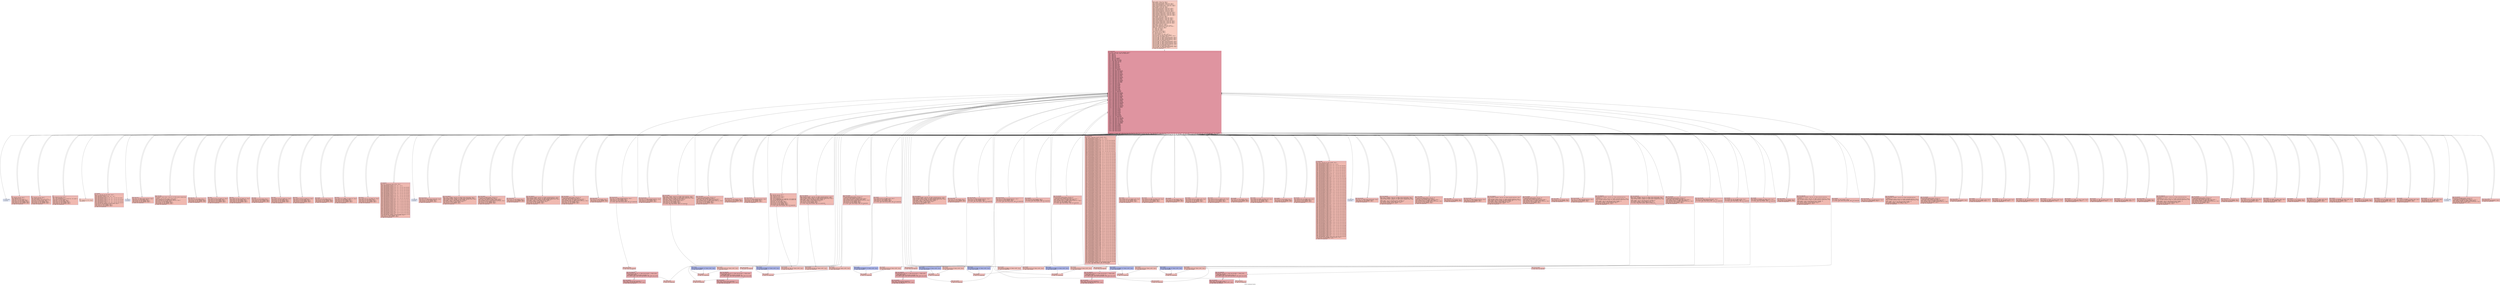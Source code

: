 digraph "CFG for 'ackermann' function" {
	label="CFG for 'ackermann' function";

	Node0x572b60434ce0 [shape=record,color="#3d50c3ff", style=filled, fillcolor="#f08b6e70" fontname="Courier",label="{2:\l|  %dummy.var307 = alloca i32, align 4\l  %cff.state222 = alloca i32, align 4\l  %fake.counter.phialloca218 = alloca i32, align 4\l  %fake.counter205.phialloca = alloca i32, align 4\l  %fake.counter.reload219.alloca = alloca i32, align 4\l  %fake.counter205.reload.alloca = alloca i32, align 4\l  %dummy.var194 = alloca i32, align 4\l  %cff.state138 = alloca i32, align 4\l  %fake.counter.phialloca131 = alloca i32, align 4\l  %fake.counter97.phialloca = alloca i32, align 4\l  %fake.counter104.phialloca = alloca i32, align 4\l  %fake.counter111.phialloca = alloca i32, align 4\l  %fake.counter118.phialloca = alloca i32, align 4\l  %fake.counter.reload132.alloca = alloca i32, align 4\l  %fake.counter97.reload.alloca = alloca i32, align 4\l  %fake.counter104.reload.alloca = alloca i32, align 4\l  %fake.counter111.reload.alloca = alloca i32, align 4\l  %fake.counter118.reload.alloca = alloca i32, align 4\l  %dummy.var86 = alloca i32, align 4\l  %cff.state59 = alloca i32, align 4\l  %fake.counter.phialloca53 = alloca i32, align 4\l  %fake.counter26.phialloca = alloca i32, align 4\l  %fake.counter33.phialloca = alloca i32, align 4\l  %fake.counter40.phialloca = alloca i32, align 4\l  %fake.counter.reload54.alloca = alloca i32, align 4\l  %fake.counter26.reload.alloca = alloca i32, align 4\l  %fake.counter33.reload.alloca = alloca i32, align 4\l  %fake.counter40.reload.alloca = alloca i32, align 4\l  %dummy.var15 = alloca i32, align 4\l  %cff.state6 = alloca i32, align 4\l  %fake.counter.phialloca = alloca i32, align 4\l  %fake.counter.reload.alloca = alloca i32, align 4\l  %dummy.var = alloca i32, align 4\l  %cff.state = alloca i32, align 4\l  %3 = alloca i32, align 4\l  %4 = alloca i32, align 4\l  %5 = alloca i32, align 4\l  store i32 %0, ptr %4, align 4\l  store i32 %1, ptr %5, align 4\l  %6 = load i32, ptr %4, align 4\l  %7 = icmp eq i32 %6, 0\l  %cff.init = select i1 %7, i32 1, i32 2\l  store i32 %cff.init, ptr %cff.state, align 4\l  store i32 undef, ptr %fake.counter.phialloca, align 4\l  store i32 6, ptr %cff.state6, align 4\l  store i32 undef, ptr %fake.counter.phialloca53, align 4\l  store i32 undef, ptr %fake.counter26.phialloca, align 4\l  store i32 undef, ptr %fake.counter33.phialloca, align 4\l  store i32 undef, ptr %fake.counter40.phialloca, align 4\l  store i32 20, ptr %cff.state59, align 4\l  store i32 undef, ptr %fake.counter.phialloca131, align 4\l  store i32 undef, ptr %fake.counter97.phialloca, align 4\l  store i32 undef, ptr %fake.counter104.phialloca, align 4\l  store i32 undef, ptr %fake.counter111.phialloca, align 4\l  store i32 undef, ptr %fake.counter118.phialloca, align 4\l  store i32 48, ptr %cff.state138, align 4\l  store i32 undef, ptr %fake.counter.phialloca218, align 4\l  store i32 undef, ptr %fake.counter205.phialloca, align 4\l  store i32 80, ptr %cff.state222, align 4\l  br label %cff.dispatch223\l}"];
	Node0x572b60434ce0 -> Node0x572b604eaf40;
	Node0x572b60435550 [shape=record,color="#3d50c3ff", style=filled, fillcolor="#de614d70" fontname="Courier",label="{8:\l|  %9 = load i32, ptr %5, align 4\l  %10 = add nsw i32 %9, 1\l  store i32 %10, ptr %3, align 4\l  store i32 5, ptr %cff.state, align 4\l  store i32 6, ptr %cff.state6, align 4\l  store i32 20, ptr %cff.state59, align 4\l  store i32 48, ptr %cff.state138, align 4\l  store i32 80, ptr %cff.state222, align 4\l  br label %cff.dispatch223\l}"];
	Node0x572b60435550 -> Node0x572b604eaf40;
	Node0x572b604355b0 [shape=record,color="#3d50c3ff", style=filled, fillcolor="#de614d70" fontname="Courier",label="{11:\l|  %12 = load i32, ptr %5, align 4\l  %13 = icmp eq i32 %12, 0\l  %cff.next = select i1 %13, i32 3, i32 4\l  store i32 %cff.next, ptr %cff.state, align 4\l  store i32 6, ptr %cff.state6, align 4\l  store i32 20, ptr %cff.state59, align 4\l  store i32 48, ptr %cff.state138, align 4\l  store i32 80, ptr %cff.state222, align 4\l  br label %cff.dispatch223\l}"];
	Node0x572b604355b0 -> Node0x572b604eaf40;
	Node0x572b60435a50 [shape=record,color="#3d50c3ff", style=filled, fillcolor="#de614d70" fontname="Courier",label="{14:\l|  %15 = load i32, ptr %4, align 4\l  %16 = sub nsw i32 %15, 1\l  %17 = call i32 @ackermann(i32 noundef %16, i32 noundef 1)\l  store i32 %17, ptr %3, align 4\l  store i32 5, ptr %cff.state, align 4\l  store i32 6, ptr %cff.state6, align 4\l  store i32 20, ptr %cff.state59, align 4\l  store i32 48, ptr %cff.state138, align 4\l  store i32 80, ptr %cff.state222, align 4\l  br label %cff.dispatch223\l}"];
	Node0x572b60435a50 -> Node0x572b604eaf40;
	Node0x572b60435ab0 [shape=record,color="#3d50c3ff", style=filled, fillcolor="#de614d70" fontname="Courier",label="{18:\l|  %19 = load i32, ptr %4, align 4\l  %20 = sub nsw i32 %19, 1\l  %21 = load i32, ptr %4, align 4\l  %22 = load i32, ptr %5, align 4\l  %23 = sub nsw i32 %22, 1\l  %24 = call i32 @ackermann(i32 noundef %21, i32 noundef %23)\l  %25 = call i32 @ackermann(i32 noundef %20, i32 noundef %24)\l  store i32 %25, ptr %3, align 4\l  store i32 5, ptr %cff.state, align 4\l  store i32 6, ptr %cff.state6, align 4\l  store i32 20, ptr %cff.state59, align 4\l  store i32 48, ptr %cff.state138, align 4\l  store i32 80, ptr %cff.state222, align 4\l  br i1 false, label %fake.block368, label %cff.dispatch223\l|{<s0>T|<s1>F}}"];
	Node0x572b60435ab0:s0 -> Node0x572b604ad910;
	Node0x572b60435ab0:s1 -> Node0x572b604eaf40;
	Node0x572b60435870 [shape=record,color="#3d50c3ff", style=filled, fillcolor="#f08b6e70" fontname="Courier",label="{26:\l|  %27 = load i32, ptr %3, align 4\l  ret i32 %27\l}"];
	Node0x572b60447580 [shape=record,color="#3d50c3ff", style=filled, fillcolor="#de614d70" fontname="Courier",label="{cff.dispatch:\l|  %cff.cur = load i32, ptr %cff.state, align 4\l  %28 = icmp eq i32 %cff.cur, 1\l  %cff.case.select = select i1 %28, i32 1, i32 7\l  %29 = icmp eq i32 %cff.cur, 2\l  %cff.case.select10 = select i1 %29, i32 2, i32 %cff.case.select\l  %30 = icmp eq i32 %cff.cur, 3\l  %cff.case.select11 = select i1 %30, i32 3, i32 %cff.case.select10\l  %31 = icmp eq i32 %cff.cur, 4\l  %cff.case.select12 = select i1 %31, i32 4, i32 %cff.case.select11\l  %32 = icmp eq i32 %cff.cur, 5\l  %cff.case.select13 = select i1 %32, i32 5, i32 %cff.case.select12\l  store i32 %cff.case.select13, ptr %cff.state6, align 4\l  store i32 20, ptr %cff.state59, align 4\l  store i32 48, ptr %cff.state138, align 4\l  store i32 80, ptr %cff.state222, align 4\l  br label %cff.dispatch223\l}"];
	Node0x572b60447580 -> Node0x572b604eaf40;
	Node0x572b60447610 [shape=record,color="#3d50c3ff", style=filled, fillcolor="#c7d7f070" fontname="Courier",label="{cff.default:\l|  unreachable\l}"];
	Node0x572b60447ce0 [shape=record,color="#3d50c3ff", style=filled, fillcolor="#de614d70" fontname="Courier",label="{fake.loop.entry:\l|  store i32 0, ptr %fake.counter.phialloca, align 4\l  store i32 9, ptr %cff.state6, align 4\l  store i32 20, ptr %cff.state59, align 4\l  store i32 48, ptr %cff.state138, align 4\l  store i32 80, ptr %cff.state222, align 4\l  br label %cff.dispatch223\l}"];
	Node0x572b60447ce0 -> Node0x572b604eaf40;
	Node0x572b60447d40 [shape=record,color="#3d50c3ff", style=filled, fillcolor="#de614d70" fontname="Courier",label="{fake.loop.header:\l|  %fake.counter.reload5 = load i32, ptr %fake.counter.phialloca, align 4\l  %fake.counter.reload = load i32, ptr %fake.counter.phialloca, align 4\l  store i32 %fake.counter.reload, ptr %fake.counter.reload.alloca, align 4\l  %fake.cond = icmp slt i32 %fake.counter.reload5, 10\l  %cff.next14 = select i1 %fake.cond, i32 10, i32 11\l  store i32 %cff.next14, ptr %cff.state6, align 4\l  store i32 20, ptr %cff.state59, align 4\l  store i32 48, ptr %cff.state138, align 4\l  store i32 80, ptr %cff.state222, align 4\l  br i1 false, label %fake.then351, label %cff.dispatch223\l|{<s0>T|<s1>F}}"];
	Node0x572b60447d40:s0 -> Node0x572b604abc00;
	Node0x572b60447d40:s1 -> Node0x572b604eaf40;
	Node0x572b60447dd0 [shape=record,color="#3d50c3ff", style=filled, fillcolor="#de614d70" fontname="Courier",label="{fake.loop.body:\l|  %fake.counter.reload.reload = load i32, ptr %fake.counter.reload.alloca,\l... align 4\l  %fake.inc = add i32 %fake.counter.reload.reload, 1\l  store volatile i32 16, ptr %dummy.var, align 4\l  store i32 %fake.inc, ptr %fake.counter.phialloca, align 4\l  store i32 9, ptr %cff.state6, align 4\l  store i32 20, ptr %cff.state59, align 4\l  store i32 48, ptr %cff.state138, align 4\l  store i32 80, ptr %cff.state222, align 4\l  br label %cff.dispatch223\l}"];
	Node0x572b60447dd0 -> Node0x572b604eaf40;
	Node0x572b60447e60 [shape=record,color="#3d50c3ff", style=filled, fillcolor="#de614d70" fontname="Courier",label="{fake.loop.exit:\l|  store i32 6, ptr %cff.state6, align 4\l  store i32 20, ptr %cff.state59, align 4\l  store i32 48, ptr %cff.state138, align 4\l  store i32 80, ptr %cff.state222, align 4\l  br label %cff.dispatch223\l}"];
	Node0x572b60447e60 -> Node0x572b604eaf40;
	Node0x572b6044e6a0 [shape=record,color="#3d50c3ff", style=filled, fillcolor="#de614d70" fontname="Courier",label="{fake.then:\l|  store volatile i32 45, ptr %dummy.var, align 4\l  store i32 14, ptr %cff.state6, align 4\l  store i32 20, ptr %cff.state59, align 4\l  store i32 48, ptr %cff.state138, align 4\l  store i32 80, ptr %cff.state222, align 4\l  br label %cff.dispatch223\l}"];
	Node0x572b6044e6a0 -> Node0x572b604eaf40;
	Node0x572b6044e730 [shape=record,color="#3d50c3ff", style=filled, fillcolor="#de614d70" fontname="Courier",label="{fake.else:\l|  store volatile i32 144, ptr %dummy.var, align 4\l  store i32 14, ptr %cff.state6, align 4\l  store i32 20, ptr %cff.state59, align 4\l  store i32 48, ptr %cff.state138, align 4\l  store i32 80, ptr %cff.state222, align 4\l  br label %cff.dispatch223\l}"];
	Node0x572b6044e730 -> Node0x572b604eaf40;
	Node0x572b6044e7c0 [shape=record,color="#3d50c3ff", style=filled, fillcolor="#de614d70" fontname="Courier",label="{fake.merge:\l|  store i32 6, ptr %cff.state6, align 4\l  store i32 20, ptr %cff.state59, align 4\l  store i32 48, ptr %cff.state138, align 4\l  store i32 80, ptr %cff.state222, align 4\l  br label %cff.dispatch223\l}"];
	Node0x572b6044e7c0 -> Node0x572b604eaf40;
	Node0x572b6044eb20 [shape=record,color="#3d50c3ff", style=filled, fillcolor="#de614d70" fontname="Courier",label="{fake.then1:\l|  store volatile i32 48, ptr %dummy.var, align 4\l  store i32 17, ptr %cff.state6, align 4\l  store i32 20, ptr %cff.state59, align 4\l  store i32 48, ptr %cff.state138, align 4\l  store i32 80, ptr %cff.state222, align 4\l  br label %cff.dispatch223\l}"];
	Node0x572b6044eb20 -> Node0x572b604eaf40;
	Node0x572b6044ebb0 [shape=record,color="#3d50c3ff", style=filled, fillcolor="#de614d70" fontname="Courier",label="{fake.else2:\l|  store volatile i32 576, ptr %dummy.var, align 4\l  store i32 17, ptr %cff.state6, align 4\l  store i32 20, ptr %cff.state59, align 4\l  store i32 48, ptr %cff.state138, align 4\l  store i32 80, ptr %cff.state222, align 4\l  br label %cff.dispatch223\l}"];
	Node0x572b6044ebb0 -> Node0x572b604eaf40;
	Node0x572b6044ec40 [shape=record,color="#3d50c3ff", style=filled, fillcolor="#de614d70" fontname="Courier",label="{fake.merge3:\l|  store i32 6, ptr %cff.state6, align 4\l  store i32 20, ptr %cff.state59, align 4\l  store i32 48, ptr %cff.state138, align 4\l  store i32 80, ptr %cff.state222, align 4\l  br label %cff.dispatch223\l}"];
	Node0x572b6044ec40 -> Node0x572b604eaf40;
	Node0x572b6044efa0 [shape=record,color="#3d50c3ff", style=filled, fillcolor="#de614d70" fontname="Courier",label="{fake.block:\l|  store volatile i32 -236880, ptr %dummy.var, align 4\l  store i32 6, ptr %cff.state6, align 4\l  store i32 20, ptr %cff.state59, align 4\l  store i32 48, ptr %cff.state138, align 4\l  store i32 80, ptr %cff.state222, align 4\l  br label %cff.dispatch223\l}"];
	Node0x572b6044efa0 -> Node0x572b604eaf40;
	Node0x572b6044f450 [shape=record,color="#3d50c3ff", style=filled, fillcolor="#de614d70" fontname="Courier",label="{fake.block4:\l|  store volatile i32 -11, ptr %dummy.var, align 4\l  store i32 6, ptr %cff.state6, align 4\l  store i32 20, ptr %cff.state59, align 4\l  store i32 48, ptr %cff.state138, align 4\l  store i32 80, ptr %cff.state222, align 4\l  br label %cff.dispatch223\l}"];
	Node0x572b6044f450 -> Node0x572b604eaf40;
	Node0x572b60447fa0 [shape=record,color="#3d50c3ff", style=filled, fillcolor="#de614d70" fontname="Courier",label="{cff.dispatch7:\l|  %cff.cur9 = load i32, ptr %cff.state6, align 4\l  %33 = icmp eq i32 %cff.cur9, 1\l  %cff.case.select63 = select i1 %33, i32 1, i32 21\l  %34 = icmp eq i32 %cff.cur9, 2\l  %cff.case.select64 = select i1 %34, i32 2, i32 %cff.case.select63\l  %35 = icmp eq i32 %cff.cur9, 3\l  %cff.case.select65 = select i1 %35, i32 3, i32 %cff.case.select64\l  %36 = icmp eq i32 %cff.cur9, 4\l  %cff.case.select66 = select i1 %36, i32 4, i32 %cff.case.select65\l  %37 = icmp eq i32 %cff.cur9, 5\l  %cff.case.select67 = select i1 %37, i32 5, i32 %cff.case.select66\l  %38 = icmp eq i32 %cff.cur9, 6\l  %cff.case.select68 = select i1 %38, i32 6, i32 %cff.case.select67\l  %39 = icmp eq i32 %cff.cur9, 7\l  %cff.case.select69 = select i1 %39, i32 7, i32 %cff.case.select68\l  %40 = icmp eq i32 %cff.cur9, 8\l  %cff.case.select70 = select i1 %40, i32 8, i32 %cff.case.select69\l  %41 = icmp eq i32 %cff.cur9, 9\l  %cff.case.select71 = select i1 %41, i32 9, i32 %cff.case.select70\l  %42 = icmp eq i32 %cff.cur9, 10\l  %cff.case.select72 = select i1 %42, i32 10, i32 %cff.case.select71\l  %43 = icmp eq i32 %cff.cur9, 11\l  %cff.case.select73 = select i1 %43, i32 11, i32 %cff.case.select72\l  %44 = icmp eq i32 %cff.cur9, 12\l  %cff.case.select74 = select i1 %44, i32 12, i32 %cff.case.select73\l  %45 = icmp eq i32 %cff.cur9, 13\l  %cff.case.select75 = select i1 %45, i32 13, i32 %cff.case.select74\l  %46 = icmp eq i32 %cff.cur9, 14\l  %cff.case.select76 = select i1 %46, i32 14, i32 %cff.case.select75\l  %47 = icmp eq i32 %cff.cur9, 15\l  %cff.case.select77 = select i1 %47, i32 15, i32 %cff.case.select76\l  %48 = icmp eq i32 %cff.cur9, 16\l  %cff.case.select78 = select i1 %48, i32 16, i32 %cff.case.select77\l  %49 = icmp eq i32 %cff.cur9, 17\l  %cff.case.select79 = select i1 %49, i32 17, i32 %cff.case.select78\l  %50 = icmp eq i32 %cff.cur9, 18\l  %cff.case.select80 = select i1 %50, i32 18, i32 %cff.case.select79\l  %51 = icmp eq i32 %cff.cur9, 19\l  %cff.case.select81 = select i1 %51, i32 19, i32 %cff.case.select80\l  store i32 %cff.case.select81, ptr %cff.state59, align 4\l  store i32 48, ptr %cff.state138, align 4\l  store i32 80, ptr %cff.state222, align 4\l  br label %cff.dispatch223\l}"];
	Node0x572b60447fa0 -> Node0x572b604eaf40;
	Node0x572b6044e0f0 [shape=record,color="#3d50c3ff", style=filled, fillcolor="#c7d7f070" fontname="Courier",label="{cff.default8:\l|  unreachable\l}"];
	Node0x572b60465cc0 [shape=record,color="#3d50c3ff", style=filled, fillcolor="#de614d70" fontname="Courier",label="{fake.loop.entry16:\l|  store i32 0, ptr %fake.counter.phialloca53, align 4\l  store i32 23, ptr %cff.state59, align 4\l  store i32 48, ptr %cff.state138, align 4\l  store i32 80, ptr %cff.state222, align 4\l  br label %cff.dispatch223\l}"];
	Node0x572b60465cc0 -> Node0x572b604eaf40;
	Node0x572b60465d20 [shape=record,color="#3d50c3ff", style=filled, fillcolor="#de614d70" fontname="Courier",label="{fake.loop.header17:\l|  %fake.counter.reload55 = load i32, ptr %fake.counter.phialloca53, align 4\l  %fake.counter.reload54 = load i32, ptr %fake.counter.phialloca53, align 4\l  store i32 %fake.counter.reload54, ptr %fake.counter.reload54.alloca, align 4\l  %fake.cond20 = icmp slt i32 %fake.counter.reload55, 10\l  %cff.next82 = select i1 %fake.cond20, i32 24, i32 25\l  store i32 %cff.next82, ptr %cff.state59, align 4\l  store i32 48, ptr %cff.state138, align 4\l  store i32 80, ptr %cff.state222, align 4\l  br label %cff.dispatch223\l}"];
	Node0x572b60465d20 -> Node0x572b604eaf40;
	Node0x572b60465db0 [shape=record,color="#3d50c3ff", style=filled, fillcolor="#de614d70" fontname="Courier",label="{fake.loop.body18:\l|  %fake.counter.reload54.reload = load i32, ptr\l... %fake.counter.reload54.alloca, align 4\l  %fake.inc21 = add i32 %fake.counter.reload54.reload, 1\l  store volatile i32 30576, ptr %dummy.var15, align 4\l  store i32 %fake.inc21, ptr %fake.counter.phialloca53, align 4\l  store i32 23, ptr %cff.state59, align 4\l  store i32 48, ptr %cff.state138, align 4\l  store i32 80, ptr %cff.state222, align 4\l  br label %cff.dispatch223\l}"];
	Node0x572b60465db0 -> Node0x572b604eaf40;
	Node0x572b60465e40 [shape=record,color="#3d50c3ff", style=filled, fillcolor="#de614d70" fontname="Courier",label="{fake.loop.exit19:\l|  store i32 20, ptr %cff.state59, align 4\l  store i32 48, ptr %cff.state138, align 4\l  store i32 80, ptr %cff.state222, align 4\l  br label %cff.dispatch223\l}"];
	Node0x572b60465e40 -> Node0x572b604eaf40;
	Node0x572b604664b0 [shape=record,color="#3d50c3ff", style=filled, fillcolor="#de614d70" fontname="Courier",label="{fake.loop.entry22:\l|  store i32 0, ptr %fake.counter26.phialloca, align 4\l  store i32 27, ptr %cff.state59, align 4\l  store i32 48, ptr %cff.state138, align 4\l  store i32 80, ptr %cff.state222, align 4\l  br i1 false, label %fake.loop.entry328, label %cff.dispatch223\l|{<s0>T|<s1>F}}"];
	Node0x572b604664b0:s0 -> Node0x572b604a8720;
	Node0x572b604664b0:s1 -> Node0x572b604eaf40;
	Node0x572b60466540 [shape=record,color="#3d50c3ff", style=filled, fillcolor="#de614d70" fontname="Courier",label="{fake.loop.header23:\l|  %fake.counter26.reload56 = load i32, ptr %fake.counter26.phialloca, align 4\l  %fake.counter26.reload = load i32, ptr %fake.counter26.phialloca, align 4\l  store i32 %fake.counter26.reload, ptr %fake.counter26.reload.alloca, align 4\l  %fake.cond27 = icmp slt i32 %fake.counter26.reload56, 10\l  %cff.next83 = select i1 %fake.cond27, i32 28, i32 29\l  store i32 %cff.next83, ptr %cff.state59, align 4\l  store i32 48, ptr %cff.state138, align 4\l  store i32 80, ptr %cff.state222, align 4\l  br label %cff.dispatch223\l}"];
	Node0x572b60466540 -> Node0x572b604eaf40;
	Node0x572b604665d0 [shape=record,color="#3d50c3ff", style=filled, fillcolor="#de614d70" fontname="Courier",label="{fake.loop.body24:\l|  %fake.counter26.reload.reload = load i32, ptr\l... %fake.counter26.reload.alloca, align 4\l  %fake.inc28 = add i32 %fake.counter26.reload.reload, 1\l  store volatile i32 521, ptr %dummy.var15, align 4\l  store i32 %fake.inc28, ptr %fake.counter26.phialloca, align 4\l  store i32 27, ptr %cff.state59, align 4\l  store i32 48, ptr %cff.state138, align 4\l  store i32 80, ptr %cff.state222, align 4\l  br label %cff.dispatch223\l}"];
	Node0x572b604665d0 -> Node0x572b604eaf40;
	Node0x572b60466660 [shape=record,color="#3d50c3ff", style=filled, fillcolor="#de614d70" fontname="Courier",label="{fake.loop.exit25:\l|  store i32 20, ptr %cff.state59, align 4\l  store i32 48, ptr %cff.state138, align 4\l  store i32 80, ptr %cff.state222, align 4\l  br label %cff.dispatch223\l}"];
	Node0x572b60466660 -> Node0x572b604eaf40;
	Node0x572b60467380 [shape=record,color="#3d50c3ff", style=filled, fillcolor="#de614d70" fontname="Courier",label="{fake.loop.entry29:\l|  store i32 0, ptr %fake.counter33.phialloca, align 4\l  store i32 31, ptr %cff.state59, align 4\l  store i32 48, ptr %cff.state138, align 4\l  store i32 80, ptr %cff.state222, align 4\l  br label %cff.dispatch223\l}"];
	Node0x572b60467380 -> Node0x572b604eaf40;
	Node0x572b60467410 [shape=record,color="#3d50c3ff", style=filled, fillcolor="#de614d70" fontname="Courier",label="{fake.loop.header30:\l|  %fake.counter33.reload57 = load i32, ptr %fake.counter33.phialloca, align 4\l  %fake.counter33.reload = load i32, ptr %fake.counter33.phialloca, align 4\l  store i32 %fake.counter33.reload, ptr %fake.counter33.reload.alloca, align 4\l  %fake.cond34 = icmp slt i32 %fake.counter33.reload57, 10\l  %cff.next84 = select i1 %fake.cond34, i32 32, i32 33\l  store i32 %cff.next84, ptr %cff.state59, align 4\l  store i32 48, ptr %cff.state138, align 4\l  store i32 80, ptr %cff.state222, align 4\l  br i1 false, label %fake.block366, label %cff.dispatch223\l|{<s0>T|<s1>F}}"];
	Node0x572b60467410:s0 -> Node0x572b604ad280;
	Node0x572b60467410:s1 -> Node0x572b604eaf40;
	Node0x572b604674a0 [shape=record,color="#3d50c3ff", style=filled, fillcolor="#de614d70" fontname="Courier",label="{fake.loop.body31:\l|  %fake.counter33.reload.reload = load i32, ptr\l... %fake.counter33.reload.alloca, align 4\l  %fake.inc35 = add i32 %fake.counter33.reload.reload, 1\l  store volatile i32 442, ptr %dummy.var15, align 4\l  store i32 %fake.inc35, ptr %fake.counter33.phialloca, align 4\l  store i32 31, ptr %cff.state59, align 4\l  store i32 48, ptr %cff.state138, align 4\l  store i32 80, ptr %cff.state222, align 4\l  br label %cff.dispatch223\l}"];
	Node0x572b604674a0 -> Node0x572b604eaf40;
	Node0x572b60467530 [shape=record,color="#3d50c3ff", style=filled, fillcolor="#de614d70" fontname="Courier",label="{fake.loop.exit32:\l|  store i32 20, ptr %cff.state59, align 4\l  store i32 48, ptr %cff.state138, align 4\l  store i32 80, ptr %cff.state222, align 4\l  br label %cff.dispatch223\l}"];
	Node0x572b60467530 -> Node0x572b604eaf40;
	Node0x572b60467ba0 [shape=record,color="#3d50c3ff", style=filled, fillcolor="#de614d70" fontname="Courier",label="{fake.loop.entry36:\l|  store i32 0, ptr %fake.counter40.phialloca, align 4\l  store i32 35, ptr %cff.state59, align 4\l  store i32 48, ptr %cff.state138, align 4\l  store i32 80, ptr %cff.state222, align 4\l  br label %cff.dispatch223\l}"];
	Node0x572b60467ba0 -> Node0x572b604eaf40;
	Node0x572b60467c30 [shape=record,color="#3d50c3ff", style=filled, fillcolor="#de614d70" fontname="Courier",label="{fake.loop.header37:\l|  %fake.counter40.reload58 = load i32, ptr %fake.counter40.phialloca, align 4\l  %fake.counter40.reload = load i32, ptr %fake.counter40.phialloca, align 4\l  store i32 %fake.counter40.reload, ptr %fake.counter40.reload.alloca, align 4\l  %fake.cond41 = icmp slt i32 %fake.counter40.reload58, 10\l  %cff.next85 = select i1 %fake.cond41, i32 36, i32 37\l  store i32 %cff.next85, ptr %cff.state59, align 4\l  store i32 48, ptr %cff.state138, align 4\l  store i32 80, ptr %cff.state222, align 4\l  br label %cff.dispatch223\l}"];
	Node0x572b60467c30 -> Node0x572b604eaf40;
	Node0x572b60467cc0 [shape=record,color="#3d50c3ff", style=filled, fillcolor="#de614d70" fontname="Courier",label="{fake.loop.body38:\l|  %fake.counter40.reload.reload = load i32, ptr\l... %fake.counter40.reload.alloca, align 4\l  %fake.inc42 = add i32 %fake.counter40.reload.reload, 1\l  store volatile i32 66710, ptr %dummy.var15, align 4\l  store i32 %fake.inc42, ptr %fake.counter40.phialloca, align 4\l  store i32 35, ptr %cff.state59, align 4\l  store i32 48, ptr %cff.state138, align 4\l  store i32 80, ptr %cff.state222, align 4\l  br i1 false, label %fake.then348, label %cff.dispatch223\l|{<s0>T|<s1>F}}"];
	Node0x572b60467cc0:s0 -> Node0x572b604c8250;
	Node0x572b60467cc0:s1 -> Node0x572b604eaf40;
	Node0x572b60467d50 [shape=record,color="#3d50c3ff", style=filled, fillcolor="#de614d70" fontname="Courier",label="{fake.loop.exit39:\l|  store i32 20, ptr %cff.state59, align 4\l  store i32 48, ptr %cff.state138, align 4\l  store i32 80, ptr %cff.state222, align 4\l  br label %cff.dispatch223\l}"];
	Node0x572b60467d50 -> Node0x572b604eaf40;
	Node0x572b60468510 [shape=record,color="#3d50c3ff", style=filled, fillcolor="#de614d70" fontname="Courier",label="{fake.then43:\l|  store volatile i32 57, ptr %dummy.var15, align 4\l  store i32 40, ptr %cff.state59, align 4\l  store i32 48, ptr %cff.state138, align 4\l  store i32 80, ptr %cff.state222, align 4\l  br label %cff.dispatch223\l}"];
	Node0x572b60468510 -> Node0x572b604eaf40;
	Node0x572b604685a0 [shape=record,color="#3d50c3ff", style=filled, fillcolor="#de614d70" fontname="Courier",label="{fake.else44:\l|  store volatile i32 17280, ptr %dummy.var15, align 4\l  store i32 40, ptr %cff.state59, align 4\l  store i32 48, ptr %cff.state138, align 4\l  store i32 80, ptr %cff.state222, align 4\l  br label %cff.dispatch223\l}"];
	Node0x572b604685a0 -> Node0x572b604eaf40;
	Node0x572b60468630 [shape=record,color="#3d50c3ff", style=filled, fillcolor="#de614d70" fontname="Courier",label="{fake.merge45:\l|  store i32 20, ptr %cff.state59, align 4\l  store i32 48, ptr %cff.state138, align 4\l  store i32 80, ptr %cff.state222, align 4\l  br label %cff.dispatch223\l}"];
	Node0x572b60468630 -> Node0x572b604eaf40;
	Node0x572b60468990 [shape=record,color="#3d50c3ff", style=filled, fillcolor="#de614d70" fontname="Courier",label="{fake.then46:\l|  store volatile i32 45, ptr %dummy.var15, align 4\l  store i32 43, ptr %cff.state59, align 4\l  store i32 48, ptr %cff.state138, align 4\l  store i32 80, ptr %cff.state222, align 4\l  br label %cff.dispatch223\l}"];
	Node0x572b60468990 -> Node0x572b604eaf40;
	Node0x572b60468a20 [shape=record,color="#3d50c3ff", style=filled, fillcolor="#de614d70" fontname="Courier",label="{fake.else47:\l|  store volatile i32 144, ptr %dummy.var15, align 4\l  store i32 43, ptr %cff.state59, align 4\l  store i32 48, ptr %cff.state138, align 4\l  store i32 80, ptr %cff.state222, align 4\l  br label %cff.dispatch223\l}"];
	Node0x572b60468a20 -> Node0x572b604eaf40;
	Node0x572b60468ab0 [shape=record,color="#3d50c3ff", style=filled, fillcolor="#de614d70" fontname="Courier",label="{fake.merge48:\l|  store i32 20, ptr %cff.state59, align 4\l  store i32 48, ptr %cff.state138, align 4\l  store i32 80, ptr %cff.state222, align 4\l  br label %cff.dispatch223\l}"];
	Node0x572b60468ab0 -> Node0x572b604eaf40;
	Node0x572b60468e10 [shape=record,color="#3d50c3ff", style=filled, fillcolor="#de614d70" fontname="Courier",label="{fake.then49:\l|  store volatile i32 57, ptr %dummy.var15, align 4\l  store i32 46, ptr %cff.state59, align 4\l  store i32 48, ptr %cff.state138, align 4\l  store i32 80, ptr %cff.state222, align 4\l  br i1 false, label %fake.loop.entry335, label %cff.dispatch223\l|{<s0>T|<s1>F}}"];
	Node0x572b60468e10:s0 -> Node0x572b604c71c0;
	Node0x572b60468e10:s1 -> Node0x572b604eaf40;
	Node0x572b60468ea0 [shape=record,color="#3d50c3ff", style=filled, fillcolor="#de614d70" fontname="Courier",label="{fake.else50:\l|  store volatile i32 17280, ptr %dummy.var15, align 4\l  store i32 46, ptr %cff.state59, align 4\l  store i32 48, ptr %cff.state138, align 4\l  store i32 80, ptr %cff.state222, align 4\l  br label %cff.dispatch223\l}"];
	Node0x572b60468ea0 -> Node0x572b604eaf40;
	Node0x572b60468f30 [shape=record,color="#3d50c3ff", style=filled, fillcolor="#de614d70" fontname="Courier",label="{fake.merge51:\l|  store i32 20, ptr %cff.state59, align 4\l  store i32 48, ptr %cff.state138, align 4\l  store i32 80, ptr %cff.state222, align 4\l  br label %cff.dispatch223\l}"];
	Node0x572b60468f30 -> Node0x572b604eaf40;
	Node0x572b60469290 [shape=record,color="#3d50c3ff", style=filled, fillcolor="#de614d70" fontname="Courier",label="{fake.block52:\l|  store volatile i32 2, ptr %dummy.var15, align 4\l  store i32 20, ptr %cff.state59, align 4\l  store i32 48, ptr %cff.state138, align 4\l  store i32 80, ptr %cff.state222, align 4\l  br label %cff.dispatch223\l}"];
	Node0x572b60469290 -> Node0x572b604eaf40;
	Node0x572b60465f80 [shape=record,color="#3d50c3ff", style=filled, fillcolor="#de614d70" fontname="Courier",label="{cff.dispatch60:\l|  %cff.cur62 = load i32, ptr %cff.state59, align 4\l  %52 = icmp eq i32 %cff.cur62, 1\l  %cff.case.select142 = select i1 %52, i32 1, i32 49\l  %53 = icmp eq i32 %cff.cur62, 2\l  %cff.case.select143 = select i1 %53, i32 2, i32 %cff.case.select142\l  %54 = icmp eq i32 %cff.cur62, 3\l  %cff.case.select144 = select i1 %54, i32 3, i32 %cff.case.select143\l  %55 = icmp eq i32 %cff.cur62, 4\l  %cff.case.select145 = select i1 %55, i32 4, i32 %cff.case.select144\l  %56 = icmp eq i32 %cff.cur62, 5\l  %cff.case.select146 = select i1 %56, i32 5, i32 %cff.case.select145\l  %57 = icmp eq i32 %cff.cur62, 6\l  %cff.case.select147 = select i1 %57, i32 6, i32 %cff.case.select146\l  %58 = icmp eq i32 %cff.cur62, 7\l  %cff.case.select148 = select i1 %58, i32 7, i32 %cff.case.select147\l  %59 = icmp eq i32 %cff.cur62, 8\l  %cff.case.select149 = select i1 %59, i32 8, i32 %cff.case.select148\l  %60 = icmp eq i32 %cff.cur62, 9\l  %cff.case.select150 = select i1 %60, i32 9, i32 %cff.case.select149\l  %61 = icmp eq i32 %cff.cur62, 10\l  %cff.case.select151 = select i1 %61, i32 10, i32 %cff.case.select150\l  %62 = icmp eq i32 %cff.cur62, 11\l  %cff.case.select152 = select i1 %62, i32 11, i32 %cff.case.select151\l  %63 = icmp eq i32 %cff.cur62, 12\l  %cff.case.select153 = select i1 %63, i32 12, i32 %cff.case.select152\l  %64 = icmp eq i32 %cff.cur62, 13\l  %cff.case.select154 = select i1 %64, i32 13, i32 %cff.case.select153\l  %65 = icmp eq i32 %cff.cur62, 14\l  %cff.case.select155 = select i1 %65, i32 14, i32 %cff.case.select154\l  %66 = icmp eq i32 %cff.cur62, 15\l  %cff.case.select156 = select i1 %66, i32 15, i32 %cff.case.select155\l  %67 = icmp eq i32 %cff.cur62, 16\l  %cff.case.select157 = select i1 %67, i32 16, i32 %cff.case.select156\l  %68 = icmp eq i32 %cff.cur62, 17\l  %cff.case.select158 = select i1 %68, i32 17, i32 %cff.case.select157\l  %69 = icmp eq i32 %cff.cur62, 18\l  %cff.case.select159 = select i1 %69, i32 18, i32 %cff.case.select158\l  %70 = icmp eq i32 %cff.cur62, 19\l  %cff.case.select160 = select i1 %70, i32 19, i32 %cff.case.select159\l  %71 = icmp eq i32 %cff.cur62, 20\l  %cff.case.select161 = select i1 %71, i32 20, i32 %cff.case.select160\l  %72 = icmp eq i32 %cff.cur62, 21\l  %cff.case.select162 = select i1 %72, i32 21, i32 %cff.case.select161\l  %73 = icmp eq i32 %cff.cur62, 22\l  %cff.case.select163 = select i1 %73, i32 22, i32 %cff.case.select162\l  %74 = icmp eq i32 %cff.cur62, 23\l  %cff.case.select164 = select i1 %74, i32 23, i32 %cff.case.select163\l  %75 = icmp eq i32 %cff.cur62, 24\l  %cff.case.select165 = select i1 %75, i32 24, i32 %cff.case.select164\l  %76 = icmp eq i32 %cff.cur62, 25\l  %cff.case.select166 = select i1 %76, i32 25, i32 %cff.case.select165\l  %77 = icmp eq i32 %cff.cur62, 26\l  %cff.case.select167 = select i1 %77, i32 26, i32 %cff.case.select166\l  %78 = icmp eq i32 %cff.cur62, 27\l  %cff.case.select168 = select i1 %78, i32 27, i32 %cff.case.select167\l  %79 = icmp eq i32 %cff.cur62, 28\l  %cff.case.select169 = select i1 %79, i32 28, i32 %cff.case.select168\l  %80 = icmp eq i32 %cff.cur62, 29\l  %cff.case.select170 = select i1 %80, i32 29, i32 %cff.case.select169\l  %81 = icmp eq i32 %cff.cur62, 30\l  %cff.case.select171 = select i1 %81, i32 30, i32 %cff.case.select170\l  %82 = icmp eq i32 %cff.cur62, 31\l  %cff.case.select172 = select i1 %82, i32 31, i32 %cff.case.select171\l  %83 = icmp eq i32 %cff.cur62, 32\l  %cff.case.select173 = select i1 %83, i32 32, i32 %cff.case.select172\l  %84 = icmp eq i32 %cff.cur62, 33\l  %cff.case.select174 = select i1 %84, i32 33, i32 %cff.case.select173\l  %85 = icmp eq i32 %cff.cur62, 34\l  %cff.case.select175 = select i1 %85, i32 34, i32 %cff.case.select174\l  %86 = icmp eq i32 %cff.cur62, 35\l  %cff.case.select176 = select i1 %86, i32 35, i32 %cff.case.select175\l  %87 = icmp eq i32 %cff.cur62, 36\l  %cff.case.select177 = select i1 %87, i32 36, i32 %cff.case.select176\l  %88 = icmp eq i32 %cff.cur62, 37\l  %cff.case.select178 = select i1 %88, i32 37, i32 %cff.case.select177\l  %89 = icmp eq i32 %cff.cur62, 38\l  %cff.case.select179 = select i1 %89, i32 38, i32 %cff.case.select178\l  %90 = icmp eq i32 %cff.cur62, 39\l  %cff.case.select180 = select i1 %90, i32 39, i32 %cff.case.select179\l  %91 = icmp eq i32 %cff.cur62, 40\l  %cff.case.select181 = select i1 %91, i32 40, i32 %cff.case.select180\l  %92 = icmp eq i32 %cff.cur62, 41\l  %cff.case.select182 = select i1 %92, i32 41, i32 %cff.case.select181\l  %93 = icmp eq i32 %cff.cur62, 42\l  %cff.case.select183 = select i1 %93, i32 42, i32 %cff.case.select182\l  %94 = icmp eq i32 %cff.cur62, 43\l  %cff.case.select184 = select i1 %94, i32 43, i32 %cff.case.select183\l  %95 = icmp eq i32 %cff.cur62, 44\l  %cff.case.select185 = select i1 %95, i32 44, i32 %cff.case.select184\l  %96 = icmp eq i32 %cff.cur62, 45\l  %cff.case.select186 = select i1 %96, i32 45, i32 %cff.case.select185\l  %97 = icmp eq i32 %cff.cur62, 46\l  %cff.case.select187 = select i1 %97, i32 46, i32 %cff.case.select186\l  %98 = icmp eq i32 %cff.cur62, 47\l  %cff.case.select188 = select i1 %98, i32 47, i32 %cff.case.select187\l  store i32 %cff.case.select188, ptr %cff.state138, align 4\l  store i32 80, ptr %cff.state222, align 4\l  br label %cff.dispatch223\l}"];
	Node0x572b60465f80 -> Node0x572b604eaf40;
	Node0x572b60465fe0 [shape=record,color="#3d50c3ff", style=filled, fillcolor="#c7d7f070" fontname="Courier",label="{cff.default61:\l|  unreachable\l}"];
	Node0x572b604997d0 [shape=record,color="#3d50c3ff", style=filled, fillcolor="#de614d70" fontname="Courier",label="{fake.loop.entry87:\l|  store i32 0, ptr %fake.counter.phialloca131, align 4\l  store i32 51, ptr %cff.state138, align 4\l  store i32 80, ptr %cff.state222, align 4\l  br label %cff.dispatch223\l}"];
	Node0x572b604997d0 -> Node0x572b604eaf40;
	Node0x572b60499830 [shape=record,color="#3d50c3ff", style=filled, fillcolor="#de614d70" fontname="Courier",label="{fake.loop.header88:\l|  %fake.counter.reload133 = load i32, ptr %fake.counter.phialloca131, align 4\l  %fake.counter.reload132 = load i32, ptr %fake.counter.phialloca131, align 4\l  store i32 %fake.counter.reload132, ptr %fake.counter.reload132.alloca, align\l... 4\l  %fake.cond91 = icmp slt i32 %fake.counter.reload133, 10\l  %cff.next189 = select i1 %fake.cond91, i32 52, i32 53\l  store i32 %cff.next189, ptr %cff.state138, align 4\l  store i32 80, ptr %cff.state222, align 4\l  br label %cff.dispatch223\l}"];
	Node0x572b60499830 -> Node0x572b604eaf40;
	Node0x572b604998c0 [shape=record,color="#3d50c3ff", style=filled, fillcolor="#de614d70" fontname="Courier",label="{fake.loop.body89:\l|  %fake.counter.reload132.reload = load i32, ptr\l... %fake.counter.reload132.alloca, align 4\l  %fake.inc92 = add i32 %fake.counter.reload132.reload, 1\l  store volatile i32 20, ptr %dummy.var86, align 4\l  store i32 %fake.inc92, ptr %fake.counter.phialloca131, align 4\l  store i32 51, ptr %cff.state138, align 4\l  store i32 80, ptr %cff.state222, align 4\l  br label %cff.dispatch223\l}"];
	Node0x572b604998c0 -> Node0x572b604eaf40;
	Node0x572b60499950 [shape=record,color="#3d50c3ff", style=filled, fillcolor="#de614d70" fontname="Courier",label="{fake.loop.exit90:\l|  store i32 48, ptr %cff.state138, align 4\l  store i32 80, ptr %cff.state222, align 4\l  br label %cff.dispatch223\l}"];
	Node0x572b60499950 -> Node0x572b604eaf40;
	Node0x572b60499ea0 [shape=record,color="#3d50c3ff", style=filled, fillcolor="#de614d70" fontname="Courier",label="{fake.loop.entry93:\l|  store i32 0, ptr %fake.counter97.phialloca, align 4\l  store i32 55, ptr %cff.state138, align 4\l  store i32 80, ptr %cff.state222, align 4\l  br label %cff.dispatch223\l}"];
	Node0x572b60499ea0 -> Node0x572b604eaf40;
	Node0x572b60499f30 [shape=record,color="#3d50c3ff", style=filled, fillcolor="#de614d70" fontname="Courier",label="{fake.loop.header94:\l|  %fake.counter97.reload134 = load i32, ptr %fake.counter97.phialloca, align\l... 4\l  %fake.counter97.reload = load i32, ptr %fake.counter97.phialloca, align 4\l  store i32 %fake.counter97.reload, ptr %fake.counter97.reload.alloca, align 4\l  %fake.cond98 = icmp slt i32 %fake.counter97.reload134, 10\l  %cff.next190 = select i1 %fake.cond98, i32 56, i32 57\l  store i32 %cff.next190, ptr %cff.state138, align 4\l  store i32 80, ptr %cff.state222, align 4\l  br label %cff.dispatch223\l}"];
	Node0x572b60499f30 -> Node0x572b604eaf40;
	Node0x572b60499fc0 [shape=record,color="#3d50c3ff", style=filled, fillcolor="#de614d70" fontname="Courier",label="{fake.loop.body95:\l|  %fake.counter97.reload.reload = load i32, ptr\l... %fake.counter97.reload.alloca, align 4\l  %fake.inc99 = add i32 %fake.counter97.reload.reload, 1\l  store volatile i32 647, ptr %dummy.var86, align 4\l  store i32 %fake.inc99, ptr %fake.counter97.phialloca, align 4\l  store i32 55, ptr %cff.state138, align 4\l  store i32 80, ptr %cff.state222, align 4\l  br label %cff.dispatch223\l}"];
	Node0x572b60499fc0 -> Node0x572b604eaf40;
	Node0x572b6049a050 [shape=record,color="#3d50c3ff", style=filled, fillcolor="#de614d70" fontname="Courier",label="{fake.loop.exit96:\l|  store i32 48, ptr %cff.state138, align 4\l  store i32 80, ptr %cff.state222, align 4\l  br label %cff.dispatch223\l}"];
	Node0x572b6049a050 -> Node0x572b604eaf40;
	Node0x572b6049a6f0 [shape=record,color="#3d50c3ff", style=filled, fillcolor="#de614d70" fontname="Courier",label="{fake.loop.entry100:\l|  store i32 0, ptr %fake.counter104.phialloca, align 4\l  store i32 59, ptr %cff.state138, align 4\l  store i32 80, ptr %cff.state222, align 4\l  br label %cff.dispatch223\l}"];
	Node0x572b6049a6f0 -> Node0x572b604eaf40;
	Node0x572b6049a780 [shape=record,color="#3d50c3ff", style=filled, fillcolor="#de614d70" fontname="Courier",label="{fake.loop.header101:\l|  %fake.counter104.reload135 = load i32, ptr %fake.counter104.phialloca,\l... align 4\l  %fake.counter104.reload = load i32, ptr %fake.counter104.phialloca, align 4\l  store i32 %fake.counter104.reload, ptr %fake.counter104.reload.alloca, align\l... 4\l  %fake.cond105 = icmp slt i32 %fake.counter104.reload135, 10\l  %cff.next191 = select i1 %fake.cond105, i32 60, i32 61\l  store i32 %cff.next191, ptr %cff.state138, align 4\l  store i32 80, ptr %cff.state222, align 4\l  br label %cff.dispatch223\l}"];
	Node0x572b6049a780 -> Node0x572b604eaf40;
	Node0x572b6049a810 [shape=record,color="#3d50c3ff", style=filled, fillcolor="#de614d70" fontname="Courier",label="{fake.loop.body102:\l|  %fake.counter104.reload.reload = load i32, ptr\l... %fake.counter104.reload.alloca, align 4\l  %fake.inc106 = add i32 %fake.counter104.reload.reload, 1\l  store volatile i32 497, ptr %dummy.var86, align 4\l  store i32 %fake.inc106, ptr %fake.counter104.phialloca, align 4\l  store i32 59, ptr %cff.state138, align 4\l  store i32 80, ptr %cff.state222, align 4\l  br label %cff.dispatch223\l}"];
	Node0x572b6049a810 -> Node0x572b604eaf40;
	Node0x572b6049a8a0 [shape=record,color="#3d50c3ff", style=filled, fillcolor="#de614d70" fontname="Courier",label="{fake.loop.exit103:\l|  store i32 48, ptr %cff.state138, align 4\l  store i32 80, ptr %cff.state222, align 4\l  br label %cff.dispatch223\l}"];
	Node0x572b6049a8a0 -> Node0x572b604eaf40;
	Node0x572b6049af10 [shape=record,color="#3d50c3ff", style=filled, fillcolor="#de614d70" fontname="Courier",label="{fake.loop.entry107:\l|  store i32 0, ptr %fake.counter111.phialloca, align 4\l  store i32 63, ptr %cff.state138, align 4\l  store i32 80, ptr %cff.state222, align 4\l  br i1 false, label %fake.then357, label %cff.dispatch223\l|{<s0>T|<s1>F}}"];
	Node0x572b6049af10:s0 -> Node0x572b604ac500;
	Node0x572b6049af10:s1 -> Node0x572b604eaf40;
	Node0x572b6049afa0 [shape=record,color="#3d50c3ff", style=filled, fillcolor="#de614d70" fontname="Courier",label="{fake.loop.header108:\l|  %fake.counter111.reload136 = load i32, ptr %fake.counter111.phialloca,\l... align 4\l  %fake.counter111.reload = load i32, ptr %fake.counter111.phialloca, align 4\l  store i32 %fake.counter111.reload, ptr %fake.counter111.reload.alloca, align\l... 4\l  %fake.cond112 = icmp slt i32 %fake.counter111.reload136, 10\l  %cff.next192 = select i1 %fake.cond112, i32 64, i32 65\l  store i32 %cff.next192, ptr %cff.state138, align 4\l  store i32 80, ptr %cff.state222, align 4\l  br label %cff.dispatch223\l}"];
	Node0x572b6049afa0 -> Node0x572b604eaf40;
	Node0x572b6049b030 [shape=record,color="#3d50c3ff", style=filled, fillcolor="#de614d70" fontname="Courier",label="{fake.loop.body109:\l|  %fake.counter111.reload.reload = load i32, ptr\l... %fake.counter111.reload.alloca, align 4\l  %fake.inc113 = add i32 %fake.counter111.reload.reload, 1\l  store volatile i32 260, ptr %dummy.var86, align 4\l  store i32 %fake.inc113, ptr %fake.counter111.phialloca, align 4\l  store i32 63, ptr %cff.state138, align 4\l  store i32 80, ptr %cff.state222, align 4\l  br i1 false, label %fake.block367, label %cff.dispatch223\l|{<s0>T|<s1>F}}"];
	Node0x572b6049b030:s0 -> Node0x572b604ad5b0;
	Node0x572b6049b030:s1 -> Node0x572b604eaf40;
	Node0x572b6049b0c0 [shape=record,color="#3d50c3ff", style=filled, fillcolor="#de614d70" fontname="Courier",label="{fake.loop.exit110:\l|  store i32 48, ptr %cff.state138, align 4\l  store i32 80, ptr %cff.state222, align 4\l  br label %cff.dispatch223\l}"];
	Node0x572b6049b0c0 -> Node0x572b604eaf40;
	Node0x572b6049b700 [shape=record,color="#3d50c3ff", style=filled, fillcolor="#de614d70" fontname="Courier",label="{fake.loop.entry114:\l|  store i32 0, ptr %fake.counter118.phialloca, align 4\l  store i32 67, ptr %cff.state138, align 4\l  store i32 80, ptr %cff.state222, align 4\l  br i1 false, label %fake.loop.entry321, label %cff.dispatch223\l|{<s0>T|<s1>F}}"];
	Node0x572b6049b700:s0 -> Node0x572b604a7f30;
	Node0x572b6049b700:s1 -> Node0x572b604eaf40;
	Node0x572b6049b790 [shape=record,color="#3d50c3ff", style=filled, fillcolor="#de614d70" fontname="Courier",label="{fake.loop.header115:\l|  %fake.counter118.reload137 = load i32, ptr %fake.counter118.phialloca,\l... align 4\l  %fake.counter118.reload = load i32, ptr %fake.counter118.phialloca, align 4\l  store i32 %fake.counter118.reload, ptr %fake.counter118.reload.alloca, align\l... 4\l  %fake.cond119 = icmp slt i32 %fake.counter118.reload137, 10\l  %cff.next193 = select i1 %fake.cond119, i32 68, i32 69\l  store i32 %cff.next193, ptr %cff.state138, align 4\l  store i32 80, ptr %cff.state222, align 4\l  br label %cff.dispatch223\l}"];
	Node0x572b6049b790 -> Node0x572b604eaf40;
	Node0x572b6049b820 [shape=record,color="#3d50c3ff", style=filled, fillcolor="#de614d70" fontname="Courier",label="{fake.loop.body116:\l|  %fake.counter118.reload.reload = load i32, ptr\l... %fake.counter118.reload.alloca, align 4\l  %fake.inc120 = add i32 %fake.counter118.reload.reload, 1\l  store volatile i32 888, ptr %dummy.var86, align 4\l  store i32 %fake.inc120, ptr %fake.counter118.phialloca, align 4\l  store i32 67, ptr %cff.state138, align 4\l  store i32 80, ptr %cff.state222, align 4\l  br label %cff.dispatch223\l}"];
	Node0x572b6049b820 -> Node0x572b604eaf40;
	Node0x572b6049b8b0 [shape=record,color="#3d50c3ff", style=filled, fillcolor="#de614d70" fontname="Courier",label="{fake.loop.exit117:\l|  store i32 48, ptr %cff.state138, align 4\l  store i32 80, ptr %cff.state222, align 4\l  br label %cff.dispatch223\l}"];
	Node0x572b6049b8b0 -> Node0x572b604eaf40;
	Node0x572b6049bef0 [shape=record,color="#3d50c3ff", style=filled, fillcolor="#de614d70" fontname="Courier",label="{fake.then121:\l|  store volatile i32 57, ptr %dummy.var86, align 4\l  store i32 72, ptr %cff.state138, align 4\l  store i32 80, ptr %cff.state222, align 4\l  br label %cff.dispatch223\l}"];
	Node0x572b6049bef0 -> Node0x572b604eaf40;
	Node0x572b6049bf80 [shape=record,color="#3d50c3ff", style=filled, fillcolor="#de614d70" fontname="Courier",label="{fake.else122:\l|  store volatile i32 17280, ptr %dummy.var86, align 4\l  store i32 72, ptr %cff.state138, align 4\l  store i32 80, ptr %cff.state222, align 4\l  br label %cff.dispatch223\l}"];
	Node0x572b6049bf80 -> Node0x572b604eaf40;
	Node0x572b6049c010 [shape=record,color="#3d50c3ff", style=filled, fillcolor="#de614d70" fontname="Courier",label="{fake.merge123:\l|  store i32 48, ptr %cff.state138, align 4\l  store i32 80, ptr %cff.state222, align 4\l  br label %cff.dispatch223\l}"];
	Node0x572b6049c010 -> Node0x572b604eaf40;
	Node0x572b6049c370 [shape=record,color="#3d50c3ff", style=filled, fillcolor="#de614d70" fontname="Courier",label="{fake.then124:\l|  store volatile i32 87, ptr %dummy.var86, align 4\l  store i32 75, ptr %cff.state138, align 4\l  store i32 80, ptr %cff.state222, align 4\l  br label %cff.dispatch223\l}"];
	Node0x572b6049c370 -> Node0x572b604eaf40;
	Node0x572b6049c400 [shape=record,color="#3d50c3ff", style=filled, fillcolor="#de614d70" fontname="Courier",label="{fake.else125:\l|  store volatile i32 87091200, ptr %dummy.var86, align 4\l  store i32 75, ptr %cff.state138, align 4\l  store i32 80, ptr %cff.state222, align 4\l  br label %cff.dispatch223\l}"];
	Node0x572b6049c400 -> Node0x572b604eaf40;
	Node0x572b6049c490 [shape=record,color="#3d50c3ff", style=filled, fillcolor="#de614d70" fontname="Courier",label="{fake.merge126:\l|  store i32 48, ptr %cff.state138, align 4\l  store i32 80, ptr %cff.state222, align 4\l  br label %cff.dispatch223\l}"];
	Node0x572b6049c490 -> Node0x572b604eaf40;
	Node0x572b6049c7f0 [shape=record,color="#3d50c3ff", style=filled, fillcolor="#de614d70" fontname="Courier",label="{fake.then127:\l|  store volatile i32 70, ptr %dummy.var86, align 4\l  store i32 78, ptr %cff.state138, align 4\l  store i32 80, ptr %cff.state222, align 4\l  br label %cff.dispatch223\l}"];
	Node0x572b6049c7f0 -> Node0x572b604eaf40;
	Node0x572b6049c880 [shape=record,color="#3d50c3ff", style=filled, fillcolor="#de614d70" fontname="Courier",label="{fake.else128:\l|  store volatile i32 967680, ptr %dummy.var86, align 4\l  store i32 78, ptr %cff.state138, align 4\l  store i32 80, ptr %cff.state222, align 4\l  br label %cff.dispatch223\l}"];
	Node0x572b6049c880 -> Node0x572b604eaf40;
	Node0x572b6049c910 [shape=record,color="#3d50c3ff", style=filled, fillcolor="#de614d70" fontname="Courier",label="{fake.merge129:\l|  store i32 48, ptr %cff.state138, align 4\l  store i32 80, ptr %cff.state222, align 4\l  br i1 false, label %fake.then345, label %cff.dispatch223\l|{<s0>T|<s1>F}}"];
	Node0x572b6049c910:s0 -> Node0x572b604c7dd0;
	Node0x572b6049c910:s1 -> Node0x572b604eaf40;
	Node0x572b6049cc70 [shape=record,color="#3d50c3ff", style=filled, fillcolor="#de614d70" fontname="Courier",label="{fake.block130:\l|  store volatile i32 -22, ptr %dummy.var86, align 4\l  store i32 48, ptr %cff.state138, align 4\l  store i32 80, ptr %cff.state222, align 4\l  br label %cff.dispatch223\l}"];
	Node0x572b6049cc70 -> Node0x572b604eaf40;
	Node0x572b60499a90 [shape=record,color="#3d50c3ff", style=filled, fillcolor="#de614d70" fontname="Courier",label="{cff.dispatch139:\l|  %cff.cur141 = load i32, ptr %cff.state138, align 4\l  %99 = icmp eq i32 %cff.cur141, 1\l  %cff.case.select226 = select i1 %99, i32 1, i32 81\l  %100 = icmp eq i32 %cff.cur141, 2\l  %cff.case.select227 = select i1 %100, i32 2, i32 %cff.case.select226\l  %101 = icmp eq i32 %cff.cur141, 3\l  %cff.case.select228 = select i1 %101, i32 3, i32 %cff.case.select227\l  %102 = icmp eq i32 %cff.cur141, 4\l  %cff.case.select229 = select i1 %102, i32 4, i32 %cff.case.select228\l  %103 = icmp eq i32 %cff.cur141, 5\l  %cff.case.select230 = select i1 %103, i32 5, i32 %cff.case.select229\l  %104 = icmp eq i32 %cff.cur141, 6\l  %cff.case.select231 = select i1 %104, i32 6, i32 %cff.case.select230\l  %105 = icmp eq i32 %cff.cur141, 7\l  %cff.case.select232 = select i1 %105, i32 7, i32 %cff.case.select231\l  %106 = icmp eq i32 %cff.cur141, 8\l  %cff.case.select233 = select i1 %106, i32 8, i32 %cff.case.select232\l  %107 = icmp eq i32 %cff.cur141, 9\l  %cff.case.select234 = select i1 %107, i32 9, i32 %cff.case.select233\l  %108 = icmp eq i32 %cff.cur141, 10\l  %cff.case.select235 = select i1 %108, i32 10, i32 %cff.case.select234\l  %109 = icmp eq i32 %cff.cur141, 11\l  %cff.case.select236 = select i1 %109, i32 11, i32 %cff.case.select235\l  %110 = icmp eq i32 %cff.cur141, 12\l  %cff.case.select237 = select i1 %110, i32 12, i32 %cff.case.select236\l  %111 = icmp eq i32 %cff.cur141, 13\l  %cff.case.select238 = select i1 %111, i32 13, i32 %cff.case.select237\l  %112 = icmp eq i32 %cff.cur141, 14\l  %cff.case.select239 = select i1 %112, i32 14, i32 %cff.case.select238\l  %113 = icmp eq i32 %cff.cur141, 15\l  %cff.case.select240 = select i1 %113, i32 15, i32 %cff.case.select239\l  %114 = icmp eq i32 %cff.cur141, 16\l  %cff.case.select241 = select i1 %114, i32 16, i32 %cff.case.select240\l  %115 = icmp eq i32 %cff.cur141, 17\l  %cff.case.select242 = select i1 %115, i32 17, i32 %cff.case.select241\l  %116 = icmp eq i32 %cff.cur141, 18\l  %cff.case.select243 = select i1 %116, i32 18, i32 %cff.case.select242\l  %117 = icmp eq i32 %cff.cur141, 19\l  %cff.case.select244 = select i1 %117, i32 19, i32 %cff.case.select243\l  %118 = icmp eq i32 %cff.cur141, 20\l  %cff.case.select245 = select i1 %118, i32 20, i32 %cff.case.select244\l  %119 = icmp eq i32 %cff.cur141, 21\l  %cff.case.select246 = select i1 %119, i32 21, i32 %cff.case.select245\l  %120 = icmp eq i32 %cff.cur141, 22\l  %cff.case.select247 = select i1 %120, i32 22, i32 %cff.case.select246\l  %121 = icmp eq i32 %cff.cur141, 23\l  %cff.case.select248 = select i1 %121, i32 23, i32 %cff.case.select247\l  %122 = icmp eq i32 %cff.cur141, 24\l  %cff.case.select249 = select i1 %122, i32 24, i32 %cff.case.select248\l  %123 = icmp eq i32 %cff.cur141, 25\l  %cff.case.select250 = select i1 %123, i32 25, i32 %cff.case.select249\l  %124 = icmp eq i32 %cff.cur141, 26\l  %cff.case.select251 = select i1 %124, i32 26, i32 %cff.case.select250\l  %125 = icmp eq i32 %cff.cur141, 27\l  %cff.case.select252 = select i1 %125, i32 27, i32 %cff.case.select251\l  %126 = icmp eq i32 %cff.cur141, 28\l  %cff.case.select253 = select i1 %126, i32 28, i32 %cff.case.select252\l  %127 = icmp eq i32 %cff.cur141, 29\l  %cff.case.select254 = select i1 %127, i32 29, i32 %cff.case.select253\l  %128 = icmp eq i32 %cff.cur141, 30\l  %cff.case.select255 = select i1 %128, i32 30, i32 %cff.case.select254\l  %129 = icmp eq i32 %cff.cur141, 31\l  %cff.case.select256 = select i1 %129, i32 31, i32 %cff.case.select255\l  %130 = icmp eq i32 %cff.cur141, 32\l  %cff.case.select257 = select i1 %130, i32 32, i32 %cff.case.select256\l  %131 = icmp eq i32 %cff.cur141, 33\l  %cff.case.select258 = select i1 %131, i32 33, i32 %cff.case.select257\l  %132 = icmp eq i32 %cff.cur141, 34\l  %cff.case.select259 = select i1 %132, i32 34, i32 %cff.case.select258\l  %133 = icmp eq i32 %cff.cur141, 35\l  %cff.case.select260 = select i1 %133, i32 35, i32 %cff.case.select259\l  %134 = icmp eq i32 %cff.cur141, 36\l  %cff.case.select261 = select i1 %134, i32 36, i32 %cff.case.select260\l  %135 = icmp eq i32 %cff.cur141, 37\l  %cff.case.select262 = select i1 %135, i32 37, i32 %cff.case.select261\l  %136 = icmp eq i32 %cff.cur141, 38\l  %cff.case.select263 = select i1 %136, i32 38, i32 %cff.case.select262\l  %137 = icmp eq i32 %cff.cur141, 39\l  %cff.case.select264 = select i1 %137, i32 39, i32 %cff.case.select263\l  %138 = icmp eq i32 %cff.cur141, 40\l  %cff.case.select265 = select i1 %138, i32 40, i32 %cff.case.select264\l  %139 = icmp eq i32 %cff.cur141, 41\l  %cff.case.select266 = select i1 %139, i32 41, i32 %cff.case.select265\l  %140 = icmp eq i32 %cff.cur141, 42\l  %cff.case.select267 = select i1 %140, i32 42, i32 %cff.case.select266\l  %141 = icmp eq i32 %cff.cur141, 43\l  %cff.case.select268 = select i1 %141, i32 43, i32 %cff.case.select267\l  %142 = icmp eq i32 %cff.cur141, 44\l  %cff.case.select269 = select i1 %142, i32 44, i32 %cff.case.select268\l  %143 = icmp eq i32 %cff.cur141, 45\l  %cff.case.select270 = select i1 %143, i32 45, i32 %cff.case.select269\l  %144 = icmp eq i32 %cff.cur141, 46\l  %cff.case.select271 = select i1 %144, i32 46, i32 %cff.case.select270\l  %145 = icmp eq i32 %cff.cur141, 47\l  %cff.case.select272 = select i1 %145, i32 47, i32 %cff.case.select271\l  %146 = icmp eq i32 %cff.cur141, 48\l  %cff.case.select273 = select i1 %146, i32 48, i32 %cff.case.select272\l  %147 = icmp eq i32 %cff.cur141, 49\l  %cff.case.select274 = select i1 %147, i32 49, i32 %cff.case.select273\l  %148 = icmp eq i32 %cff.cur141, 50\l  %cff.case.select275 = select i1 %148, i32 50, i32 %cff.case.select274\l  %149 = icmp eq i32 %cff.cur141, 51\l  %cff.case.select276 = select i1 %149, i32 51, i32 %cff.case.select275\l  %150 = icmp eq i32 %cff.cur141, 52\l  %cff.case.select277 = select i1 %150, i32 52, i32 %cff.case.select276\l  %151 = icmp eq i32 %cff.cur141, 53\l  %cff.case.select278 = select i1 %151, i32 53, i32 %cff.case.select277\l  %152 = icmp eq i32 %cff.cur141, 54\l  %cff.case.select279 = select i1 %152, i32 54, i32 %cff.case.select278\l  %153 = icmp eq i32 %cff.cur141, 55\l  %cff.case.select280 = select i1 %153, i32 55, i32 %cff.case.select279\l  %154 = icmp eq i32 %cff.cur141, 56\l  %cff.case.select281 = select i1 %154, i32 56, i32 %cff.case.select280\l  %155 = icmp eq i32 %cff.cur141, 57\l  %cff.case.select282 = select i1 %155, i32 57, i32 %cff.case.select281\l  %156 = icmp eq i32 %cff.cur141, 58\l  %cff.case.select283 = select i1 %156, i32 58, i32 %cff.case.select282\l  %157 = icmp eq i32 %cff.cur141, 59\l  %cff.case.select284 = select i1 %157, i32 59, i32 %cff.case.select283\l  %158 = icmp eq i32 %cff.cur141, 60\l  %cff.case.select285 = select i1 %158, i32 60, i32 %cff.case.select284\l  %159 = icmp eq i32 %cff.cur141, 61\l  %cff.case.select286 = select i1 %159, i32 61, i32 %cff.case.select285\l  %160 = icmp eq i32 %cff.cur141, 62\l  %cff.case.select287 = select i1 %160, i32 62, i32 %cff.case.select286\l  %161 = icmp eq i32 %cff.cur141, 63\l  %cff.case.select288 = select i1 %161, i32 63, i32 %cff.case.select287\l  %162 = icmp eq i32 %cff.cur141, 64\l  %cff.case.select289 = select i1 %162, i32 64, i32 %cff.case.select288\l  %163 = icmp eq i32 %cff.cur141, 65\l  %cff.case.select290 = select i1 %163, i32 65, i32 %cff.case.select289\l  %164 = icmp eq i32 %cff.cur141, 66\l  %cff.case.select291 = select i1 %164, i32 66, i32 %cff.case.select290\l  %165 = icmp eq i32 %cff.cur141, 67\l  %cff.case.select292 = select i1 %165, i32 67, i32 %cff.case.select291\l  %166 = icmp eq i32 %cff.cur141, 68\l  %cff.case.select293 = select i1 %166, i32 68, i32 %cff.case.select292\l  %167 = icmp eq i32 %cff.cur141, 69\l  %cff.case.select294 = select i1 %167, i32 69, i32 %cff.case.select293\l  %168 = icmp eq i32 %cff.cur141, 70\l  %cff.case.select295 = select i1 %168, i32 70, i32 %cff.case.select294\l  %169 = icmp eq i32 %cff.cur141, 71\l  %cff.case.select296 = select i1 %169, i32 71, i32 %cff.case.select295\l  %170 = icmp eq i32 %cff.cur141, 72\l  %cff.case.select297 = select i1 %170, i32 72, i32 %cff.case.select296\l  %171 = icmp eq i32 %cff.cur141, 73\l  %cff.case.select298 = select i1 %171, i32 73, i32 %cff.case.select297\l  %172 = icmp eq i32 %cff.cur141, 74\l  %cff.case.select299 = select i1 %172, i32 74, i32 %cff.case.select298\l  %173 = icmp eq i32 %cff.cur141, 75\l  %cff.case.select300 = select i1 %173, i32 75, i32 %cff.case.select299\l  %174 = icmp eq i32 %cff.cur141, 76\l  %cff.case.select301 = select i1 %174, i32 76, i32 %cff.case.select300\l  %175 = icmp eq i32 %cff.cur141, 77\l  %cff.case.select302 = select i1 %175, i32 77, i32 %cff.case.select301\l  %176 = icmp eq i32 %cff.cur141, 78\l  %cff.case.select303 = select i1 %176, i32 78, i32 %cff.case.select302\l  %177 = icmp eq i32 %cff.cur141, 79\l  %cff.case.select304 = select i1 %177, i32 79, i32 %cff.case.select303\l  store i32 %cff.case.select304, ptr %cff.state222, align 4\l  br i1 false, label %fake.then354, label %cff.dispatch223\l|{<s0>T|<s1>F}}"];
	Node0x572b60499a90:s0 -> Node0x572b604ac080;
	Node0x572b60499a90:s1 -> Node0x572b604eaf40;
	Node0x572b60499af0 [shape=record,color="#3d50c3ff", style=filled, fillcolor="#c7d7f070" fontname="Courier",label="{cff.default140:\l|  unreachable\l}"];
	Node0x572b604eac80 [shape=record,color="#3d50c3ff", style=filled, fillcolor="#de614d70" fontname="Courier",label="{fake.loop.entry195:\l|  store i32 0, ptr %fake.counter.phialloca218, align 4\l  store i32 83, ptr %cff.state222, align 4\l  br i1 false, label %fake.loop.entry314, label %cff.dispatch223\l|{<s0>T|<s1>F}}"];
	Node0x572b604eac80:s0 -> Node0x572b60554610;
	Node0x572b604eac80:s1 -> Node0x572b604eaf40;
	Node0x572b604eace0 [shape=record,color="#3d50c3ff", style=filled, fillcolor="#de614d70" fontname="Courier",label="{fake.loop.header196:\l|  %fake.counter.reload220 = load i32, ptr %fake.counter.phialloca218, align 4\l  %fake.counter.reload219 = load i32, ptr %fake.counter.phialloca218, align 4\l  store i32 %fake.counter.reload219, ptr %fake.counter.reload219.alloca, align\l... 4\l  %fake.cond199 = icmp slt i32 %fake.counter.reload220, 10\l  %cff.next305 = select i1 %fake.cond199, i32 84, i32 85\l  store i32 %cff.next305, ptr %cff.state222, align 4\l  br i1 false, label %fake.then360, label %cff.dispatch223\l|{<s0>T|<s1>F}}"];
	Node0x572b604eace0:s0 -> Node0x572b604ac980;
	Node0x572b604eace0:s1 -> Node0x572b604eaf40;
	Node0x572b604ead70 [shape=record,color="#3d50c3ff", style=filled, fillcolor="#de614d70" fontname="Courier",label="{fake.loop.body197:\l|  %fake.counter.reload219.reload = load i32, ptr\l... %fake.counter.reload219.alloca, align 4\l  %fake.inc200 = add i32 %fake.counter.reload219.reload, 1\l  store volatile i32 93852, ptr %dummy.var194, align 4\l  store i32 %fake.inc200, ptr %fake.counter.phialloca218, align 4\l  store i32 83, ptr %cff.state222, align 4\l  br label %cff.dispatch223\l}"];
	Node0x572b604ead70 -> Node0x572b604eaf40;
	Node0x572b604eae00 [shape=record,color="#3d50c3ff", style=filled, fillcolor="#de614d70" fontname="Courier",label="{fake.loop.exit198:\l|  store i32 80, ptr %cff.state222, align 4\l  br label %cff.dispatch223\l}"];
	Node0x572b604eae00 -> Node0x572b604eaf40;
	Node0x572b604eb470 [shape=record,color="#3d50c3ff", style=filled, fillcolor="#de614d70" fontname="Courier",label="{fake.loop.entry201:\l|  store i32 0, ptr %fake.counter205.phialloca, align 4\l  store i32 87, ptr %cff.state222, align 4\l  br label %cff.dispatch223\l}"];
	Node0x572b604eb470 -> Node0x572b604eaf40;
	Node0x572b604eb500 [shape=record,color="#3d50c3ff", style=filled, fillcolor="#de614d70" fontname="Courier",label="{fake.loop.header202:\l|  %fake.counter205.reload221 = load i32, ptr %fake.counter205.phialloca,\l... align 4\l  %fake.counter205.reload = load i32, ptr %fake.counter205.phialloca, align 4\l  store i32 %fake.counter205.reload, ptr %fake.counter205.reload.alloca, align\l... 4\l  %fake.cond206 = icmp slt i32 %fake.counter205.reload221, 10\l  %cff.next306 = select i1 %fake.cond206, i32 88, i32 89\l  store i32 %cff.next306, ptr %cff.state222, align 4\l  br label %cff.dispatch223\l}"];
	Node0x572b604eb500 -> Node0x572b604eaf40;
	Node0x572b604eb590 [shape=record,color="#3d50c3ff", style=filled, fillcolor="#de614d70" fontname="Courier",label="{fake.loop.body203:\l|  %fake.counter205.reload.reload = load i32, ptr\l... %fake.counter205.reload.alloca, align 4\l  %fake.inc207 = add i32 %fake.counter205.reload.reload, 1\l  store volatile i32 561, ptr %dummy.var194, align 4\l  store i32 %fake.inc207, ptr %fake.counter205.phialloca, align 4\l  store i32 87, ptr %cff.state222, align 4\l  br label %cff.dispatch223\l}"];
	Node0x572b604eb590 -> Node0x572b604eaf40;
	Node0x572b604eb620 [shape=record,color="#3d50c3ff", style=filled, fillcolor="#de614d70" fontname="Courier",label="{fake.loop.exit204:\l|  store i32 80, ptr %cff.state222, align 4\l  br label %cff.dispatch223\l}"];
	Node0x572b604eb620 -> Node0x572b604eaf40;
	Node0x572b604ebc90 [shape=record,color="#3d50c3ff", style=filled, fillcolor="#de614d70" fontname="Courier",label="{fake.then208:\l|  store volatile i32 78, ptr %dummy.var194, align 4\l  store i32 92, ptr %cff.state222, align 4\l  br label %cff.dispatch223\l}"];
	Node0x572b604ebc90 -> Node0x572b604eaf40;
	Node0x572b604ebd20 [shape=record,color="#3d50c3ff", style=filled, fillcolor="#de614d70" fontname="Courier",label="{fake.else209:\l|  store volatile i32 8709120, ptr %dummy.var194, align 4\l  store i32 92, ptr %cff.state222, align 4\l  br i1 false, label %fake.then363, label %cff.dispatch223\l|{<s0>T|<s1>F}}"];
	Node0x572b604ebd20:s0 -> Node0x572b604ace00;
	Node0x572b604ebd20:s1 -> Node0x572b604eaf40;
	Node0x572b604ebdb0 [shape=record,color="#3d50c3ff", style=filled, fillcolor="#de614d70" fontname="Courier",label="{fake.merge210:\l|  store i32 80, ptr %cff.state222, align 4\l  br i1 false, label %fake.loop.entry308, label %cff.dispatch223\l|{<s0>T|<s1>F}}"];
	Node0x572b604ebdb0:s0 -> Node0x572b60553d90;
	Node0x572b604ebdb0:s1 -> Node0x572b604eaf40;
	Node0x572b604ec110 [shape=record,color="#3d50c3ff", style=filled, fillcolor="#de614d70" fontname="Courier",label="{fake.block211:\l|  store volatile i32 -819, ptr %dummy.var194, align 4\l  store i32 80, ptr %cff.state222, align 4\l  br label %cff.dispatch223\l}"];
	Node0x572b604ec110 -> Node0x572b604eaf40;
	Node0x572b604ec410 [shape=record,color="#3d50c3ff", style=filled, fillcolor="#de614d70" fontname="Courier",label="{fake.block212:\l|  store volatile i32 -1442, ptr %dummy.var194, align 4\l  store i32 80, ptr %cff.state222, align 4\l  br label %cff.dispatch223\l}"];
	Node0x572b604ec410 -> Node0x572b604eaf40;
	Node0x572b604ec680 [shape=record,color="#3d50c3ff", style=filled, fillcolor="#de614d70" fontname="Courier",label="{fake.block213:\l|  store volatile i32 25938, ptr %dummy.var194, align 4\l  store i32 80, ptr %cff.state222, align 4\l  br label %cff.dispatch223\l}"];
	Node0x572b604ec680 -> Node0x572b604eaf40;
	Node0x572b604ec950 [shape=record,color="#3d50c3ff", style=filled, fillcolor="#de614d70" fontname="Courier",label="{fake.block214:\l|  store volatile i32 -171360, ptr %dummy.var194, align 4\l  store i32 80, ptr %cff.state222, align 4\l  br label %cff.dispatch223\l}"];
	Node0x572b604ec950 -> Node0x572b604eaf40;
	Node0x572b604ecc50 [shape=record,color="#3d50c3ff", style=filled, fillcolor="#de614d70" fontname="Courier",label="{fake.block215:\l|  store volatile i32 -2688, ptr %dummy.var194, align 4\l  store i32 80, ptr %cff.state222, align 4\l  br label %cff.dispatch223\l}"];
	Node0x572b604ecc50 -> Node0x572b604eaf40;
	Node0x572b604ecec0 [shape=record,color="#3d50c3ff", style=filled, fillcolor="#de614d70" fontname="Courier",label="{fake.block216:\l|  store volatile i32 -19, ptr %dummy.var194, align 4\l  store i32 80, ptr %cff.state222, align 4\l  br i1 false, label %fake.then342, label %cff.dispatch223\l|{<s0>T|<s1>F}}"];
	Node0x572b604ecec0:s0 -> Node0x572b604c7950;
	Node0x572b604ecec0:s1 -> Node0x572b604eaf40;
	Node0x572b604ed0a0 [shape=record,color="#3d50c3ff", style=filled, fillcolor="#de614d70" fontname="Courier",label="{fake.block217:\l|  store volatile i32 6, ptr %dummy.var194, align 4\l  store i32 80, ptr %cff.state222, align 4\l  br label %cff.dispatch223\l}"];
	Node0x572b604ed0a0 -> Node0x572b604eaf40;
	Node0x572b604eaf40 [shape=record,color="#b70d28ff", style=filled, fillcolor="#b70d2870" fontname="Courier",label="{cff.dispatch223:\l|  %cff.cur225 = load i32, ptr %cff.state222, align 4\l  switch i32 %cff.cur225, label %cff.default224 [\l    i32 1, label %8\l    i32 2, label %11\l    i32 3, label %14\l    i32 4, label %18\l    i32 5, label %26\l    i32 6, label %cff.dispatch\l    i32 7, label %cff.default\l    i32 8, label %fake.loop.entry\l    i32 9, label %fake.loop.header\l    i32 10, label %fake.loop.body\l    i32 11, label %fake.loop.exit\l    i32 12, label %fake.then\l    i32 13, label %fake.else\l    i32 14, label %fake.merge\l    i32 15, label %fake.then1\l    i32 16, label %fake.else2\l    i32 17, label %fake.merge3\l    i32 18, label %fake.block\l    i32 19, label %fake.block4\l    i32 20, label %cff.dispatch7\l    i32 21, label %cff.default8\l    i32 22, label %fake.loop.entry16\l    i32 23, label %fake.loop.header17\l    i32 24, label %fake.loop.body18\l    i32 25, label %fake.loop.exit19\l    i32 26, label %fake.loop.entry22\l    i32 27, label %fake.loop.header23\l    i32 28, label %fake.loop.body24\l    i32 29, label %fake.loop.exit25\l    i32 30, label %fake.loop.entry29\l    i32 31, label %fake.loop.header30\l    i32 32, label %fake.loop.body31\l    i32 33, label %fake.loop.exit32\l    i32 34, label %fake.loop.entry36\l    i32 35, label %fake.loop.header37\l    i32 36, label %fake.loop.body38\l    i32 37, label %fake.loop.exit39\l    i32 38, label %fake.then43\l    i32 39, label %fake.else44\l    i32 40, label %fake.merge45\l    i32 41, label %fake.then46\l    i32 42, label %fake.else47\l    i32 43, label %fake.merge48\l    i32 44, label %fake.then49\l    i32 45, label %fake.else50\l    i32 46, label %fake.merge51\l    i32 47, label %fake.block52\l    i32 48, label %cff.dispatch60\l    i32 49, label %cff.default61\l    i32 50, label %fake.loop.entry87\l    i32 51, label %fake.loop.header88\l    i32 52, label %fake.loop.body89\l    i32 53, label %fake.loop.exit90\l    i32 54, label %fake.loop.entry93\l    i32 55, label %fake.loop.header94\l    i32 56, label %fake.loop.body95\l    i32 57, label %fake.loop.exit96\l    i32 58, label %fake.loop.entry100\l    i32 59, label %fake.loop.header101\l    i32 60, label %fake.loop.body102\l    i32 61, label %fake.loop.exit103\l    i32 62, label %fake.loop.entry107\l    i32 63, label %fake.loop.header108\l    i32 64, label %fake.loop.body109\l    i32 65, label %fake.loop.exit110\l    i32 66, label %fake.loop.entry114\l    i32 67, label %fake.loop.header115\l    i32 68, label %fake.loop.body116\l    i32 69, label %fake.loop.exit117\l    i32 70, label %fake.then121\l    i32 71, label %fake.else122\l    i32 72, label %fake.merge123\l    i32 73, label %fake.then124\l    i32 74, label %fake.else125\l    i32 75, label %fake.merge126\l    i32 76, label %fake.then127\l    i32 77, label %fake.else128\l    i32 78, label %fake.merge129\l    i32 79, label %fake.block130\l    i32 80, label %cff.dispatch139\l    i32 81, label %cff.default140\l    i32 82, label %fake.loop.entry195\l    i32 83, label %fake.loop.header196\l    i32 84, label %fake.loop.body197\l    i32 85, label %fake.loop.exit198\l    i32 86, label %fake.loop.entry201\l    i32 87, label %fake.loop.header202\l    i32 88, label %fake.loop.body203\l    i32 89, label %fake.loop.exit204\l    i32 90, label %fake.then208\l    i32 91, label %fake.else209\l    i32 92, label %fake.merge210\l    i32 93, label %fake.block211\l    i32 94, label %fake.block212\l    i32 95, label %fake.block213\l    i32 96, label %fake.block214\l    i32 97, label %fake.block215\l    i32 98, label %fake.block216\l    i32 99, label %fake.block217\l  ]\l|{<s0>def|<s1>1|<s2>2|<s3>3|<s4>4|<s5>5|<s6>6|<s7>7|<s8>8|<s9>9|<s10>10|<s11>11|<s12>12|<s13>13|<s14>14|<s15>15|<s16>16|<s17>17|<s18>18|<s19>19|<s20>20|<s21>21|<s22>22|<s23>23|<s24>24|<s25>25|<s26>26|<s27>27|<s28>28|<s29>29|<s30>30|<s31>31|<s32>32|<s33>33|<s34>34|<s35>35|<s36>36|<s37>37|<s38>38|<s39>39|<s40>40|<s41>41|<s42>42|<s43>43|<s44>44|<s45>45|<s46>46|<s47>47|<s48>48|<s49>49|<s50>50|<s51>51|<s52>52|<s53>53|<s54>54|<s55>55|<s56>56|<s57>57|<s58>58|<s59>59|<s60>60|<s61>61|<s62>62|<s63>63|<s64>truncated...}}"];
	Node0x572b604eaf40:s0 -> Node0x572b604eafa0;
	Node0x572b604eaf40:s1 -> Node0x572b60435550;
	Node0x572b604eaf40:s2 -> Node0x572b604355b0;
	Node0x572b604eaf40:s3 -> Node0x572b60435a50;
	Node0x572b604eaf40:s4 -> Node0x572b60435ab0;
	Node0x572b604eaf40:s5 -> Node0x572b60435870;
	Node0x572b604eaf40:s6 -> Node0x572b60447580;
	Node0x572b604eaf40:s7 -> Node0x572b60447610;
	Node0x572b604eaf40:s8 -> Node0x572b60447ce0;
	Node0x572b604eaf40:s9 -> Node0x572b60447d40;
	Node0x572b604eaf40:s10 -> Node0x572b60447dd0;
	Node0x572b604eaf40:s11 -> Node0x572b60447e60;
	Node0x572b604eaf40:s12 -> Node0x572b6044e6a0;
	Node0x572b604eaf40:s13 -> Node0x572b6044e730;
	Node0x572b604eaf40:s14 -> Node0x572b6044e7c0;
	Node0x572b604eaf40:s15 -> Node0x572b6044eb20;
	Node0x572b604eaf40:s16 -> Node0x572b6044ebb0;
	Node0x572b604eaf40:s17 -> Node0x572b6044ec40;
	Node0x572b604eaf40:s18 -> Node0x572b6044efa0;
	Node0x572b604eaf40:s19 -> Node0x572b6044f450;
	Node0x572b604eaf40:s20 -> Node0x572b60447fa0;
	Node0x572b604eaf40:s21 -> Node0x572b6044e0f0;
	Node0x572b604eaf40:s22 -> Node0x572b60465cc0;
	Node0x572b604eaf40:s23 -> Node0x572b60465d20;
	Node0x572b604eaf40:s24 -> Node0x572b60465db0;
	Node0x572b604eaf40:s25 -> Node0x572b60465e40;
	Node0x572b604eaf40:s26 -> Node0x572b604664b0;
	Node0x572b604eaf40:s27 -> Node0x572b60466540;
	Node0x572b604eaf40:s28 -> Node0x572b604665d0;
	Node0x572b604eaf40:s29 -> Node0x572b60466660;
	Node0x572b604eaf40:s30 -> Node0x572b60467380;
	Node0x572b604eaf40:s31 -> Node0x572b60467410;
	Node0x572b604eaf40:s32 -> Node0x572b604674a0;
	Node0x572b604eaf40:s33 -> Node0x572b60467530;
	Node0x572b604eaf40:s34 -> Node0x572b60467ba0;
	Node0x572b604eaf40:s35 -> Node0x572b60467c30;
	Node0x572b604eaf40:s36 -> Node0x572b60467cc0;
	Node0x572b604eaf40:s37 -> Node0x572b60467d50;
	Node0x572b604eaf40:s38 -> Node0x572b60468510;
	Node0x572b604eaf40:s39 -> Node0x572b604685a0;
	Node0x572b604eaf40:s40 -> Node0x572b60468630;
	Node0x572b604eaf40:s41 -> Node0x572b60468990;
	Node0x572b604eaf40:s42 -> Node0x572b60468a20;
	Node0x572b604eaf40:s43 -> Node0x572b60468ab0;
	Node0x572b604eaf40:s44 -> Node0x572b60468e10;
	Node0x572b604eaf40:s45 -> Node0x572b60468ea0;
	Node0x572b604eaf40:s46 -> Node0x572b60468f30;
	Node0x572b604eaf40:s47 -> Node0x572b60469290;
	Node0x572b604eaf40:s48 -> Node0x572b60465f80;
	Node0x572b604eaf40:s49 -> Node0x572b60465fe0;
	Node0x572b604eaf40:s50 -> Node0x572b604997d0;
	Node0x572b604eaf40:s51 -> Node0x572b60499830;
	Node0x572b604eaf40:s52 -> Node0x572b604998c0;
	Node0x572b604eaf40:s53 -> Node0x572b60499950;
	Node0x572b604eaf40:s54 -> Node0x572b60499ea0;
	Node0x572b604eaf40:s55 -> Node0x572b60499f30;
	Node0x572b604eaf40:s56 -> Node0x572b60499fc0;
	Node0x572b604eaf40:s57 -> Node0x572b6049a050;
	Node0x572b604eaf40:s58 -> Node0x572b6049a6f0;
	Node0x572b604eaf40:s59 -> Node0x572b6049a780;
	Node0x572b604eaf40:s60 -> Node0x572b6049a810;
	Node0x572b604eaf40:s61 -> Node0x572b6049a8a0;
	Node0x572b604eaf40:s62 -> Node0x572b6049af10;
	Node0x572b604eaf40:s63 -> Node0x572b6049afa0;
	Node0x572b604eaf40:s64 -> Node0x572b6049b030;
	Node0x572b604eaf40:s64 -> Node0x572b6049b0c0;
	Node0x572b604eaf40:s64 -> Node0x572b6049b700;
	Node0x572b604eaf40:s64 -> Node0x572b6049b790;
	Node0x572b604eaf40:s64 -> Node0x572b6049b820;
	Node0x572b604eaf40:s64 -> Node0x572b6049b8b0;
	Node0x572b604eaf40:s64 -> Node0x572b6049bef0;
	Node0x572b604eaf40:s64 -> Node0x572b6049bf80;
	Node0x572b604eaf40:s64 -> Node0x572b6049c010;
	Node0x572b604eaf40:s64 -> Node0x572b6049c370;
	Node0x572b604eaf40:s64 -> Node0x572b6049c400;
	Node0x572b604eaf40:s64 -> Node0x572b6049c490;
	Node0x572b604eaf40:s64 -> Node0x572b6049c7f0;
	Node0x572b604eaf40:s64 -> Node0x572b6049c880;
	Node0x572b604eaf40:s64 -> Node0x572b6049c910;
	Node0x572b604eaf40:s64 -> Node0x572b6049cc70;
	Node0x572b604eaf40:s64 -> Node0x572b60499a90;
	Node0x572b604eaf40:s64 -> Node0x572b60499af0;
	Node0x572b604eaf40:s64 -> Node0x572b604eac80;
	Node0x572b604eaf40:s64 -> Node0x572b604eace0;
	Node0x572b604eaf40:s64 -> Node0x572b604ead70;
	Node0x572b604eaf40:s64 -> Node0x572b604eae00;
	Node0x572b604eaf40:s64 -> Node0x572b604eb470;
	Node0x572b604eaf40:s64 -> Node0x572b604eb500;
	Node0x572b604eaf40:s64 -> Node0x572b604eb590;
	Node0x572b604eaf40:s64 -> Node0x572b604eb620;
	Node0x572b604eaf40:s64 -> Node0x572b604ebc90;
	Node0x572b604eaf40:s64 -> Node0x572b604ebd20;
	Node0x572b604eaf40:s64 -> Node0x572b604ebdb0;
	Node0x572b604eaf40:s64 -> Node0x572b604ec110;
	Node0x572b604eaf40:s64 -> Node0x572b604ec410;
	Node0x572b604eaf40:s64 -> Node0x572b604ec680;
	Node0x572b604eaf40:s64 -> Node0x572b604ec950;
	Node0x572b604eaf40:s64 -> Node0x572b604ecc50;
	Node0x572b604eaf40:s64 -> Node0x572b604ecec0;
	Node0x572b604eaf40:s64 -> Node0x572b604ed0a0;
	Node0x572b604eafa0 [shape=record,color="#3d50c3ff", style=filled, fillcolor="#c7d7f070" fontname="Courier",label="{cff.default224:\l|  unreachable\l}"];
	Node0x572b60553d90 [shape=record,color="#3d50c3ff", style=filled, fillcolor="#e36c5570" fontname="Courier",label="{fake.loop.entry308:\l|  br label %fake.loop.header309\l}"];
	Node0x572b60553d90 -> Node0x572b60553df0;
	Node0x572b60553df0 [shape=record,color="#3d50c3ff", style=filled, fillcolor="#ca3b3770" fontname="Courier",label="{fake.loop.header309:\l|  %fake.counter = phi i32 [ 0, %fake.loop.entry308 ], [ %fake.inc313,\l... %fake.loop.body310 ]\l  %fake.cond312 = icmp slt i32 %fake.counter, 10\l  br i1 %fake.cond312, label %fake.loop.body310, label %fake.loop.exit311\l|{<s0>T|<s1>F}}"];
	Node0x572b60553df0:s0 -> Node0x572b60553e80;
	Node0x572b60553df0:s1 -> Node0x572b60553f10;
	Node0x572b60553e80 [shape=record,color="#3d50c3ff", style=filled, fillcolor="#ca3b3770" fontname="Courier",label="{fake.loop.body310:\l|  %fake.inc313 = add i32 %fake.counter, 1\l  store volatile i32 1004824, ptr %dummy.var307, align 4\l  br label %fake.loop.header309\l}"];
	Node0x572b60553e80 -> Node0x572b60553df0;
	Node0x572b60553f10 [shape=record,color="#3d50c3ff", style=filled, fillcolor="#e36c5570" fontname="Courier",label="{fake.loop.exit311:\l|  br label %cff.dispatch223\l}"];
	Node0x572b60553f10 -> Node0x572b604eaf40;
	Node0x572b60554610 [shape=record,color="#3d50c3ff", style=filled, fillcolor="#e36c5570" fontname="Courier",label="{fake.loop.entry314:\l|  br label %fake.loop.header315\l}"];
	Node0x572b60554610 -> Node0x572b605546a0;
	Node0x572b605546a0 [shape=record,color="#3d50c3ff", style=filled, fillcolor="#ca3b3770" fontname="Courier",label="{fake.loop.header315:\l|  %fake.counter318 = phi i32 [ 0, %fake.loop.entry314 ], [ %fake.inc320,\l... %fake.loop.body316 ]\l  %fake.cond319 = icmp slt i32 %fake.counter318, 10\l  br i1 %fake.cond319, label %fake.loop.body316, label %fake.loop.exit317\l|{<s0>T|<s1>F}}"];
	Node0x572b605546a0:s0 -> Node0x572b60554730;
	Node0x572b605546a0:s1 -> Node0x572b605547c0;
	Node0x572b60554730 [shape=record,color="#3d50c3ff", style=filled, fillcolor="#ca3b3770" fontname="Courier",label="{fake.loop.body316:\l|  %fake.inc320 = add i32 %fake.counter318, 1\l  store volatile i32 6282, ptr %dummy.var307, align 4\l  br label %fake.loop.header315\l}"];
	Node0x572b60554730 -> Node0x572b605546a0;
	Node0x572b605547c0 [shape=record,color="#3d50c3ff", style=filled, fillcolor="#e36c5570" fontname="Courier",label="{fake.loop.exit317:\l|  br label %cff.dispatch223\l}"];
	Node0x572b605547c0 -> Node0x572b604eaf40;
	Node0x572b604a7f30 [shape=record,color="#3d50c3ff", style=filled, fillcolor="#e36c5570" fontname="Courier",label="{fake.loop.entry321:\l|  br label %fake.loop.header322\l}"];
	Node0x572b604a7f30 -> Node0x572b604a7fc0;
	Node0x572b604a7fc0 [shape=record,color="#3d50c3ff", style=filled, fillcolor="#ca3b3770" fontname="Courier",label="{fake.loop.header322:\l|  %fake.counter325 = phi i32 [ 0, %fake.loop.entry321 ], [ %fake.inc327,\l... %fake.loop.body323 ]\l  %fake.cond326 = icmp slt i32 %fake.counter325, 10\l  br i1 %fake.cond326, label %fake.loop.body323, label %fake.loop.exit324\l|{<s0>T|<s1>F}}"];
	Node0x572b604a7fc0:s0 -> Node0x572b604a8050;
	Node0x572b604a7fc0:s1 -> Node0x572b604a80e0;
	Node0x572b604a8050 [shape=record,color="#3d50c3ff", style=filled, fillcolor="#ca3b3770" fontname="Courier",label="{fake.loop.body323:\l|  %fake.inc327 = add i32 %fake.counter325, 1\l  store volatile i32 1980, ptr %dummy.var307, align 4\l  br label %fake.loop.header322\l}"];
	Node0x572b604a8050 -> Node0x572b604a7fc0;
	Node0x572b604a80e0 [shape=record,color="#3d50c3ff", style=filled, fillcolor="#e36c5570" fontname="Courier",label="{fake.loop.exit324:\l|  br label %cff.dispatch223\l}"];
	Node0x572b604a80e0 -> Node0x572b604eaf40;
	Node0x572b604a8720 [shape=record,color="#3d50c3ff", style=filled, fillcolor="#e36c5570" fontname="Courier",label="{fake.loop.entry328:\l|  br label %fake.loop.header329\l}"];
	Node0x572b604a8720 -> Node0x572b604a87b0;
	Node0x572b604a87b0 [shape=record,color="#3d50c3ff", style=filled, fillcolor="#ca3b3770" fontname="Courier",label="{fake.loop.header329:\l|  %fake.counter332 = phi i32 [ 0, %fake.loop.entry328 ], [ %fake.inc334,\l... %fake.loop.body330 ]\l  %fake.cond333 = icmp slt i32 %fake.counter332, 10\l  br i1 %fake.cond333, label %fake.loop.body330, label %fake.loop.exit331\l|{<s0>T|<s1>F}}"];
	Node0x572b604a87b0:s0 -> Node0x572b604a8840;
	Node0x572b604a87b0:s1 -> Node0x572b604a88d0;
	Node0x572b604a8840 [shape=record,color="#3d50c3ff", style=filled, fillcolor="#ca3b3770" fontname="Courier",label="{fake.loop.body330:\l|  %fake.inc334 = add i32 %fake.counter332, 1\l  store volatile i32 133, ptr %dummy.var307, align 4\l  br label %fake.loop.header329\l}"];
	Node0x572b604a8840 -> Node0x572b604a87b0;
	Node0x572b604a88d0 [shape=record,color="#3d50c3ff", style=filled, fillcolor="#e36c5570" fontname="Courier",label="{fake.loop.exit331:\l|  br label %cff.dispatch223\l}"];
	Node0x572b604a88d0 -> Node0x572b604eaf40;
	Node0x572b604c71c0 [shape=record,color="#3d50c3ff", style=filled, fillcolor="#e36c5570" fontname="Courier",label="{fake.loop.entry335:\l|  br label %fake.loop.header336\l}"];
	Node0x572b604c71c0 -> Node0x572b604c7250;
	Node0x572b604c7250 [shape=record,color="#3d50c3ff", style=filled, fillcolor="#ca3b3770" fontname="Courier",label="{fake.loop.header336:\l|  %fake.counter339 = phi i32 [ 0, %fake.loop.entry335 ], [ %fake.inc341,\l... %fake.loop.body337 ]\l  %fake.cond340 = icmp slt i32 %fake.counter339, 10\l  br i1 %fake.cond340, label %fake.loop.body337, label %fake.loop.exit338\l|{<s0>T|<s1>F}}"];
	Node0x572b604c7250:s0 -> Node0x572b604c72e0;
	Node0x572b604c7250:s1 -> Node0x572b604c7370;
	Node0x572b604c72e0 [shape=record,color="#3d50c3ff", style=filled, fillcolor="#ca3b3770" fontname="Courier",label="{fake.loop.body337:\l|  %fake.inc341 = add i32 %fake.counter339, 1\l  store volatile i32 58, ptr %dummy.var307, align 4\l  br label %fake.loop.header336\l}"];
	Node0x572b604c72e0 -> Node0x572b604c7250;
	Node0x572b604c7370 [shape=record,color="#3d50c3ff", style=filled, fillcolor="#e36c5570" fontname="Courier",label="{fake.loop.exit338:\l|  br label %cff.dispatch223\l}"];
	Node0x572b604c7370 -> Node0x572b604eaf40;
	Node0x572b604c7950 [shape=record,color="#3d50c3ff", style=filled, fillcolor="#e36c5570" fontname="Courier",label="{fake.then342:\l|  store volatile i32 78, ptr %dummy.var307, align 4\l  br label %fake.merge344\l}"];
	Node0x572b604c7950 -> Node0x572b604c7a70;
	Node0x572b604c79e0 [shape=record,color="#3d50c3ff", style=filled, fillcolor="#3d50c370" fontname="Courier",label="{fake.else343:\l|  store volatile i32 8709120, ptr %dummy.var307, align 4\l  br label %fake.merge344\l}"];
	Node0x572b604c79e0 -> Node0x572b604c7a70;
	Node0x572b604c7a70 [shape=record,color="#3d50c3ff", style=filled, fillcolor="#e36c5570" fontname="Courier",label="{fake.merge344:\l|  br label %cff.dispatch223\l}"];
	Node0x572b604c7a70 -> Node0x572b604eaf40;
	Node0x572b604c7dd0 [shape=record,color="#3d50c3ff", style=filled, fillcolor="#e36c5570" fontname="Courier",label="{fake.then345:\l|  store volatile i32 48, ptr %dummy.var307, align 4\l  br label %fake.merge347\l}"];
	Node0x572b604c7dd0 -> Node0x572b604c7ef0;
	Node0x572b604c7e60 [shape=record,color="#3d50c3ff", style=filled, fillcolor="#3d50c370" fontname="Courier",label="{fake.else346:\l|  store volatile i32 576, ptr %dummy.var307, align 4\l  br label %fake.merge347\l}"];
	Node0x572b604c7e60 -> Node0x572b604c7ef0;
	Node0x572b604c7ef0 [shape=record,color="#3d50c3ff", style=filled, fillcolor="#e36c5570" fontname="Courier",label="{fake.merge347:\l|  br label %cff.dispatch223\l}"];
	Node0x572b604c7ef0 -> Node0x572b604eaf40;
	Node0x572b604c8250 [shape=record,color="#3d50c3ff", style=filled, fillcolor="#e36c5570" fontname="Courier",label="{fake.then348:\l|  store volatile i32 70, ptr %dummy.var307, align 4\l  br label %fake.merge350\l}"];
	Node0x572b604c8250 -> Node0x572b604c8370;
	Node0x572b604c82e0 [shape=record,color="#3d50c3ff", style=filled, fillcolor="#3d50c370" fontname="Courier",label="{fake.else349:\l|  store volatile i32 967680, ptr %dummy.var307, align 4\l  br label %fake.merge350\l}"];
	Node0x572b604c82e0 -> Node0x572b604c8370;
	Node0x572b604c8370 [shape=record,color="#3d50c3ff", style=filled, fillcolor="#e36c5570" fontname="Courier",label="{fake.merge350:\l|  br label %cff.dispatch223\l}"];
	Node0x572b604c8370 -> Node0x572b604eaf40;
	Node0x572b604abc00 [shape=record,color="#3d50c3ff", style=filled, fillcolor="#e36c5570" fontname="Courier",label="{fake.then351:\l|  store volatile i32 87, ptr %dummy.var307, align 4\l  br label %fake.merge353\l}"];
	Node0x572b604abc00 -> Node0x572b604abd20;
	Node0x572b604abc90 [shape=record,color="#3d50c3ff", style=filled, fillcolor="#3d50c370" fontname="Courier",label="{fake.else352:\l|  store volatile i32 87091200, ptr %dummy.var307, align 4\l  br label %fake.merge353\l}"];
	Node0x572b604abc90 -> Node0x572b604abd20;
	Node0x572b604abd20 [shape=record,color="#3d50c3ff", style=filled, fillcolor="#e36c5570" fontname="Courier",label="{fake.merge353:\l|  br label %cff.dispatch223\l}"];
	Node0x572b604abd20 -> Node0x572b604eaf40;
	Node0x572b604ac080 [shape=record,color="#3d50c3ff", style=filled, fillcolor="#e36c5570" fontname="Courier",label="{fake.then354:\l|  store volatile i32 57, ptr %dummy.var307, align 4\l  br label %fake.merge356\l}"];
	Node0x572b604ac080 -> Node0x572b604ac1a0;
	Node0x572b604ac110 [shape=record,color="#3d50c3ff", style=filled, fillcolor="#3d50c370" fontname="Courier",label="{fake.else355:\l|  store volatile i32 17280, ptr %dummy.var307, align 4\l  br label %fake.merge356\l}"];
	Node0x572b604ac110 -> Node0x572b604ac1a0;
	Node0x572b604ac1a0 [shape=record,color="#3d50c3ff", style=filled, fillcolor="#e36c5570" fontname="Courier",label="{fake.merge356:\l|  br label %cff.dispatch223\l}"];
	Node0x572b604ac1a0 -> Node0x572b604eaf40;
	Node0x572b604ac500 [shape=record,color="#3d50c3ff", style=filled, fillcolor="#e36c5570" fontname="Courier",label="{fake.then357:\l|  store volatile i32 87, ptr %dummy.var307, align 4\l  br label %fake.merge359\l}"];
	Node0x572b604ac500 -> Node0x572b604ac620;
	Node0x572b604ac590 [shape=record,color="#3d50c3ff", style=filled, fillcolor="#3d50c370" fontname="Courier",label="{fake.else358:\l|  store volatile i32 87091200, ptr %dummy.var307, align 4\l  br label %fake.merge359\l}"];
	Node0x572b604ac590 -> Node0x572b604ac620;
	Node0x572b604ac620 [shape=record,color="#3d50c3ff", style=filled, fillcolor="#e36c5570" fontname="Courier",label="{fake.merge359:\l|  br label %cff.dispatch223\l}"];
	Node0x572b604ac620 -> Node0x572b604eaf40;
	Node0x572b604ac980 [shape=record,color="#3d50c3ff", style=filled, fillcolor="#e36c5570" fontname="Courier",label="{fake.then360:\l|  store volatile i32 63, ptr %dummy.var307, align 4\l  br label %fake.merge362\l}"];
	Node0x572b604ac980 -> Node0x572b604acaa0;
	Node0x572b604aca10 [shape=record,color="#3d50c3ff", style=filled, fillcolor="#3d50c370" fontname="Courier",label="{fake.else361:\l|  store volatile i32 120960, ptr %dummy.var307, align 4\l  br label %fake.merge362\l}"];
	Node0x572b604aca10 -> Node0x572b604acaa0;
	Node0x572b604acaa0 [shape=record,color="#3d50c3ff", style=filled, fillcolor="#e36c5570" fontname="Courier",label="{fake.merge362:\l|  br label %cff.dispatch223\l}"];
	Node0x572b604acaa0 -> Node0x572b604eaf40;
	Node0x572b604ace00 [shape=record,color="#3d50c3ff", style=filled, fillcolor="#e36c5570" fontname="Courier",label="{fake.then363:\l|  store volatile i32 52, ptr %dummy.var307, align 4\l  br label %fake.merge365\l}"];
	Node0x572b604ace00 -> Node0x572b604acf20;
	Node0x572b604ace90 [shape=record,color="#3d50c3ff", style=filled, fillcolor="#3d50c370" fontname="Courier",label="{fake.else364:\l|  store volatile i32 2880, ptr %dummy.var307, align 4\l  br label %fake.merge365\l}"];
	Node0x572b604ace90 -> Node0x572b604acf20;
	Node0x572b604acf20 [shape=record,color="#3d50c3ff", style=filled, fillcolor="#e36c5570" fontname="Courier",label="{fake.merge365:\l|  br label %cff.dispatch223\l}"];
	Node0x572b604acf20 -> Node0x572b604eaf40;
	Node0x572b604ad280 [shape=record,color="#3d50c3ff", style=filled, fillcolor="#e36c5570" fontname="Courier",label="{fake.block366:\l|  store volatile i32 6176, ptr %dummy.var307, align 4\l  br label %cff.dispatch223\l}"];
	Node0x572b604ad280 -> Node0x572b604eaf40;
	Node0x572b604ad5b0 [shape=record,color="#3d50c3ff", style=filled, fillcolor="#e36c5570" fontname="Courier",label="{fake.block367:\l|  store volatile i32 298461, ptr %dummy.var307, align 4\l  br label %cff.dispatch223\l}"];
	Node0x572b604ad5b0 -> Node0x572b604eaf40;
	Node0x572b604ad910 [shape=record,color="#3d50c3ff", style=filled, fillcolor="#e36c5570" fontname="Courier",label="{fake.block368:\l|  store volatile i32 -355, ptr %dummy.var307, align 4\l  br label %cff.dispatch223\l}"];
	Node0x572b604ad910 -> Node0x572b604eaf40;
}
